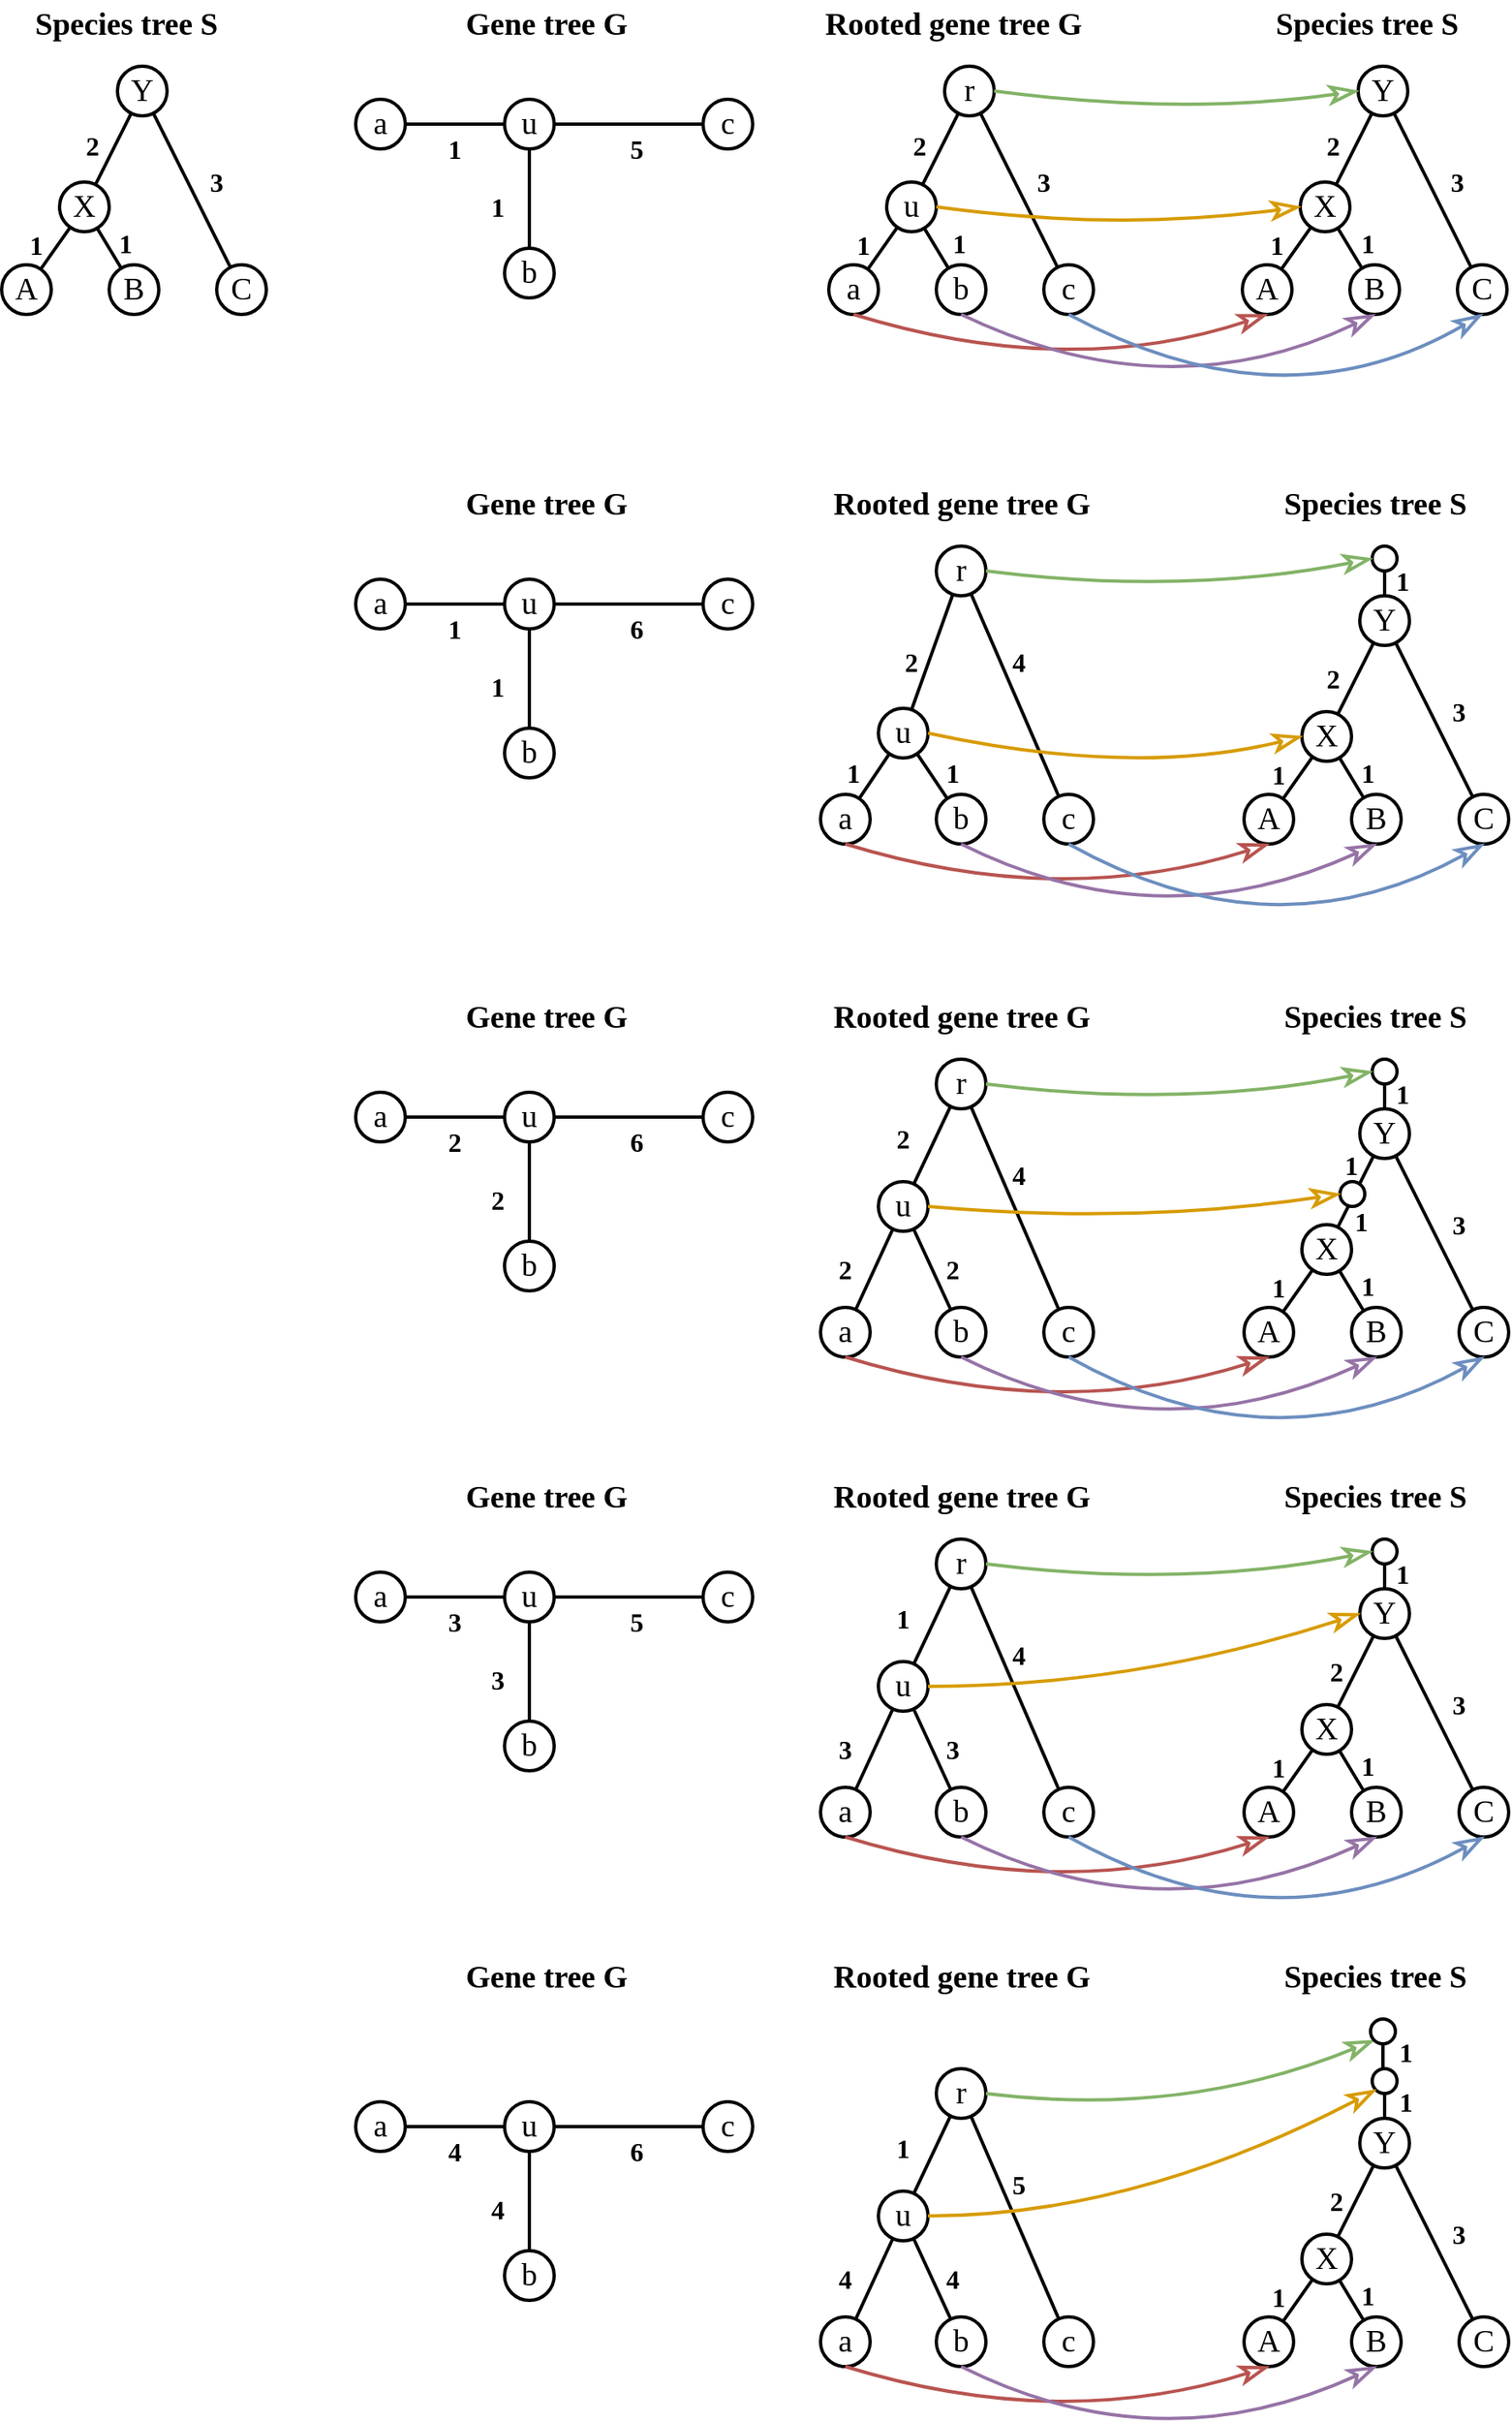 <mxfile version="14.4.6" type="device"><diagram id="uxs5uGKM2SwPQpyDR3mF" name="Page-1"><mxGraphModel dx="868" dy="450" grid="1" gridSize="10" guides="1" tooltips="1" connect="1" arrows="1" fold="1" page="1" pageScale="1" pageWidth="827" pageHeight="1169" math="0" shadow="0"><root><mxCell id="0"/><mxCell id="1" parent="0"/><mxCell id="LRIMlyZMbr6N9pQrg8V6-1" value="" style="endArrow=none;html=1;strokeWidth=2;fontSize=19;fontFamily=Times New Roman;" parent="1" source="LRIMlyZMbr6N9pQrg8V6-5" target="LRIMlyZMbr6N9pQrg8V6-7" edge="1"><mxGeometry width="50" height="50" relative="1" as="geometry"><mxPoint x="185" y="240" as="sourcePoint"/><mxPoint x="-128.292" y="256.584" as="targetPoint"/></mxGeometry></mxCell><mxCell id="LRIMlyZMbr6N9pQrg8V6-2" value="" style="endArrow=none;html=1;strokeWidth=2;fontSize=19;fontFamily=Times New Roman;" parent="1" source="LRIMlyZMbr6N9pQrg8V6-4" target="LRIMlyZMbr6N9pQrg8V6-6" edge="1"><mxGeometry width="50" height="50" relative="1" as="geometry"><mxPoint x="-111.708" y="193.416" as="sourcePoint"/><mxPoint x="65" y="160" as="targetPoint"/></mxGeometry></mxCell><mxCell id="LRIMlyZMbr6N9pQrg8V6-3" value="&lt;font style=&quot;font-size: 19px;&quot;&gt;A&lt;/font&gt;" style="ellipse;whiteSpace=wrap;html=1;aspect=fixed;strokeWidth=2;strokeColor=#000000;fontSize=19;fontFamily=Times New Roman;labelBackgroundColor=none;" parent="1" vertex="1"><mxGeometry x="30" y="160" width="30" height="30" as="geometry"/></mxCell><mxCell id="LRIMlyZMbr6N9pQrg8V6-4" value="&lt;font style=&quot;font-size: 19px;&quot;&gt;B&lt;/font&gt;" style="ellipse;whiteSpace=wrap;html=1;aspect=fixed;strokeWidth=2;fontSize=19;fontFamily=Times New Roman;" parent="1" vertex="1"><mxGeometry x="95" y="160" width="30" height="30" as="geometry"/></mxCell><mxCell id="LRIMlyZMbr6N9pQrg8V6-6" value="&lt;font style=&quot;font-size: 19px;&quot;&gt;X&lt;/font&gt;" style="ellipse;whiteSpace=wrap;html=1;aspect=fixed;strokeWidth=2;fontSize=19;fontFamily=Times New Roman;" parent="1" vertex="1"><mxGeometry x="65" y="110" width="30" height="30" as="geometry"/></mxCell><mxCell id="LRIMlyZMbr6N9pQrg8V6-7" value="&lt;font style=&quot;font-size: 19px;&quot;&gt;Y&lt;/font&gt;" style="ellipse;whiteSpace=wrap;html=1;aspect=fixed;strokeWidth=2;fontSize=19;fontFamily=Times New Roman;" parent="1" vertex="1"><mxGeometry x="100" y="40" width="30" height="30" as="geometry"/></mxCell><mxCell id="LRIMlyZMbr6N9pQrg8V6-8" value="" style="endArrow=none;html=1;strokeWidth=2;fontSize=19;fontFamily=Times New Roman;" parent="1" source="LRIMlyZMbr6N9pQrg8V6-6" target="LRIMlyZMbr6N9pQrg8V6-3" edge="1"><mxGeometry width="50" height="50" relative="1" as="geometry"><mxPoint x="-121.708" y="183.416" as="sourcePoint"/><mxPoint x="-148.292" y="236.584" as="targetPoint"/></mxGeometry></mxCell><mxCell id="LRIMlyZMbr6N9pQrg8V6-9" value="" style="endArrow=none;html=1;strokeWidth=2;fontSize=19;fontFamily=Times New Roman;" parent="1" source="LRIMlyZMbr6N9pQrg8V6-7" target="LRIMlyZMbr6N9pQrg8V6-6" edge="1"><mxGeometry width="50" height="50" relative="1" as="geometry"><mxPoint x="-91.708" y="213.416" as="sourcePoint"/><mxPoint x="-118.292" y="266.584" as="targetPoint"/></mxGeometry></mxCell><mxCell id="LRIMlyZMbr6N9pQrg8V6-10" value="&lt;b style=&quot;font-size: 19px;&quot;&gt;Species tree S&lt;/b&gt;" style="text;html=1;align=center;verticalAlign=middle;resizable=0;points=[];autosize=1;fontSize=19;fontFamily=Times New Roman;" parent="1" vertex="1"><mxGeometry x="40" width="130" height="30" as="geometry"/></mxCell><mxCell id="LRIMlyZMbr6N9pQrg8V6-17" value="&lt;font face=&quot;Times New Roman&quot; size=&quot;1&quot;&gt;&lt;b style=&quot;font-size: 16px&quot;&gt;1&lt;/b&gt;&lt;/font&gt;" style="text;html=1;strokeColor=none;fillColor=none;align=center;verticalAlign=middle;whiteSpace=wrap;rounded=0;fontSize=15;" parent="1" vertex="1"><mxGeometry x="31" y="138" width="40" height="20" as="geometry"/></mxCell><mxCell id="LRIMlyZMbr6N9pQrg8V6-18" value="&lt;font face=&quot;Times New Roman&quot; size=&quot;1&quot;&gt;&lt;b style=&quot;font-size: 16px&quot;&gt;1&lt;/b&gt;&lt;/font&gt;" style="text;html=1;strokeColor=none;fillColor=none;align=center;verticalAlign=middle;whiteSpace=wrap;rounded=0;fontSize=15;" parent="1" vertex="1"><mxGeometry x="85" y="137" width="40" height="20" as="geometry"/></mxCell><mxCell id="LRIMlyZMbr6N9pQrg8V6-19" value="&lt;font face=&quot;Times New Roman&quot; size=&quot;1&quot;&gt;&lt;b style=&quot;font-size: 16px&quot;&gt;2&lt;/b&gt;&lt;/font&gt;" style="text;html=1;strokeColor=none;fillColor=none;align=center;verticalAlign=middle;whiteSpace=wrap;rounded=0;fontSize=15;" parent="1" vertex="1"><mxGeometry x="65" y="78" width="40" height="20" as="geometry"/></mxCell><mxCell id="LRIMlyZMbr6N9pQrg8V6-20" value="&lt;font face=&quot;Times New Roman&quot; size=&quot;1&quot;&gt;&lt;b style=&quot;font-size: 16px&quot;&gt;3&lt;/b&gt;&lt;/font&gt;" style="text;html=1;strokeColor=none;fillColor=none;align=center;verticalAlign=middle;whiteSpace=wrap;rounded=0;fontSize=15;" parent="1" vertex="1"><mxGeometry x="140" y="100" width="40" height="20" as="geometry"/></mxCell><mxCell id="LRIMlyZMbr6N9pQrg8V6-21" value="&lt;b style=&quot;font-size: 19px&quot;&gt;Gene tree G&lt;/b&gt;" style="text;html=1;align=center;verticalAlign=middle;resizable=0;points=[];autosize=1;fontSize=19;fontFamily=Times New Roman;" parent="1" vertex="1"><mxGeometry x="304" width="110" height="30" as="geometry"/></mxCell><mxCell id="LRIMlyZMbr6N9pQrg8V6-24" value="" style="endArrow=none;html=1;strokeWidth=2;fontSize=19;fontFamily=Times New Roman;" parent="1" source="LRIMlyZMbr6N9pQrg8V6-26" target="LRIMlyZMbr6N9pQrg8V6-27" edge="1"><mxGeometry width="50" height="50" relative="1" as="geometry"><mxPoint x="132.292" y="148.416" as="sourcePoint"/><mxPoint x="314" y="115" as="targetPoint"/></mxGeometry></mxCell><mxCell id="LRIMlyZMbr6N9pQrg8V6-25" value="&lt;font style=&quot;font-size: 19px&quot;&gt;a&lt;/font&gt;" style="ellipse;whiteSpace=wrap;html=1;aspect=fixed;strokeWidth=2;strokeColor=#000000;fontSize=19;fontFamily=Times New Roman;labelBackgroundColor=none;" parent="1" vertex="1"><mxGeometry x="244" y="60" width="30" height="30" as="geometry"/></mxCell><mxCell id="LRIMlyZMbr6N9pQrg8V6-26" value="&lt;font style=&quot;font-size: 19px&quot;&gt;b&lt;/font&gt;" style="ellipse;whiteSpace=wrap;html=1;aspect=fixed;strokeWidth=2;fontSize=19;fontFamily=Times New Roman;" parent="1" vertex="1"><mxGeometry x="334" y="150" width="30" height="30" as="geometry"/></mxCell><mxCell id="LRIMlyZMbr6N9pQrg8V6-27" value="&lt;font style=&quot;font-size: 19px&quot;&gt;u&lt;/font&gt;" style="ellipse;whiteSpace=wrap;html=1;aspect=fixed;strokeWidth=2;fontSize=19;fontFamily=Times New Roman;" parent="1" vertex="1"><mxGeometry x="334" y="60" width="30" height="30" as="geometry"/></mxCell><mxCell id="LRIMlyZMbr6N9pQrg8V6-28" value="&lt;font style=&quot;font-size: 19px&quot;&gt;c&lt;/font&gt;" style="ellipse;whiteSpace=wrap;html=1;aspect=fixed;strokeWidth=2;fontSize=19;fontFamily=Times New Roman;" parent="1" vertex="1"><mxGeometry x="454" y="60" width="30" height="30" as="geometry"/></mxCell><mxCell id="LRIMlyZMbr6N9pQrg8V6-29" value="" style="endArrow=none;html=1;strokeWidth=2;fontSize=19;fontFamily=Times New Roman;" parent="1" source="LRIMlyZMbr6N9pQrg8V6-27" target="LRIMlyZMbr6N9pQrg8V6-25" edge="1"><mxGeometry width="50" height="50" relative="1" as="geometry"><mxPoint x="122.292" y="138.416" as="sourcePoint"/><mxPoint x="95.708" y="191.584" as="targetPoint"/></mxGeometry></mxCell><mxCell id="LRIMlyZMbr6N9pQrg8V6-30" value="" style="endArrow=none;html=1;strokeWidth=2;fontSize=19;fontFamily=Times New Roman;" parent="1" source="LRIMlyZMbr6N9pQrg8V6-28" target="LRIMlyZMbr6N9pQrg8V6-27" edge="1"><mxGeometry width="50" height="50" relative="1" as="geometry"><mxPoint x="152.292" y="168.416" as="sourcePoint"/><mxPoint x="125.708" y="221.584" as="targetPoint"/></mxGeometry></mxCell><mxCell id="LRIMlyZMbr6N9pQrg8V6-31" value="&lt;font face=&quot;Times New Roman&quot; size=&quot;1&quot;&gt;&lt;b style=&quot;font-size: 16px&quot;&gt;1&lt;/b&gt;&lt;/font&gt;" style="text;html=1;strokeColor=none;fillColor=none;align=center;verticalAlign=middle;whiteSpace=wrap;rounded=0;fontSize=15;" parent="1" vertex="1"><mxGeometry x="310" y="115" width="40" height="20" as="geometry"/></mxCell><mxCell id="LRIMlyZMbr6N9pQrg8V6-32" value="&lt;font face=&quot;Times New Roman&quot;&gt;&lt;span style=&quot;font-size: 16px&quot;&gt;&lt;b&gt;5&lt;/b&gt;&lt;/span&gt;&lt;/font&gt;" style="text;html=1;strokeColor=none;fillColor=none;align=center;verticalAlign=middle;whiteSpace=wrap;rounded=0;fontSize=15;" parent="1" vertex="1"><mxGeometry x="394" y="80" width="40" height="20" as="geometry"/></mxCell><mxCell id="LRIMlyZMbr6N9pQrg8V6-33" value="&lt;font face=&quot;Times New Roman&quot;&gt;&lt;span style=&quot;font-size: 16px&quot;&gt;&lt;b&gt;1&lt;/b&gt;&lt;/span&gt;&lt;/font&gt;" style="text;html=1;strokeColor=none;fillColor=none;align=center;verticalAlign=middle;whiteSpace=wrap;rounded=0;fontSize=15;" parent="1" vertex="1"><mxGeometry x="284" y="80" width="40" height="20" as="geometry"/></mxCell><mxCell id="LRIMlyZMbr6N9pQrg8V6-5" value="&lt;font style=&quot;font-size: 19px;&quot;&gt;C&lt;/font&gt;" style="ellipse;whiteSpace=wrap;html=1;aspect=fixed;strokeWidth=2;fontSize=19;fontFamily=Times New Roman;" parent="1" vertex="1"><mxGeometry x="160" y="160" width="30" height="30" as="geometry"/></mxCell><mxCell id="LRIMlyZMbr6N9pQrg8V6-43" value="" style="endArrow=none;html=1;strokeWidth=2;fontSize=19;fontFamily=Times New Roman;" parent="1" source="LRIMlyZMbr6N9pQrg8V6-56" target="LRIMlyZMbr6N9pQrg8V6-48" edge="1"><mxGeometry width="50" height="50" relative="1" as="geometry"><mxPoint x="935" y="240" as="sourcePoint"/><mxPoint x="621.708" y="256.584" as="targetPoint"/></mxGeometry></mxCell><mxCell id="LRIMlyZMbr6N9pQrg8V6-44" value="" style="endArrow=none;html=1;strokeWidth=2;fontSize=19;fontFamily=Times New Roman;" parent="1" source="LRIMlyZMbr6N9pQrg8V6-46" target="LRIMlyZMbr6N9pQrg8V6-47" edge="1"><mxGeometry width="50" height="50" relative="1" as="geometry"><mxPoint x="638.292" y="193.416" as="sourcePoint"/><mxPoint x="815" y="160" as="targetPoint"/></mxGeometry></mxCell><mxCell id="LRIMlyZMbr6N9pQrg8V6-45" value="&lt;font style=&quot;font-size: 19px;&quot;&gt;A&lt;/font&gt;" style="ellipse;whiteSpace=wrap;html=1;aspect=fixed;strokeWidth=2;strokeColor=#000000;fontSize=19;fontFamily=Times New Roman;labelBackgroundColor=none;" parent="1" vertex="1"><mxGeometry x="780" y="160" width="30" height="30" as="geometry"/></mxCell><mxCell id="LRIMlyZMbr6N9pQrg8V6-46" value="&lt;font style=&quot;font-size: 19px;&quot;&gt;B&lt;/font&gt;" style="ellipse;whiteSpace=wrap;html=1;aspect=fixed;strokeWidth=2;fontSize=19;fontFamily=Times New Roman;" parent="1" vertex="1"><mxGeometry x="845" y="160" width="30" height="30" as="geometry"/></mxCell><mxCell id="LRIMlyZMbr6N9pQrg8V6-47" value="&lt;font style=&quot;font-size: 19px;&quot;&gt;X&lt;/font&gt;" style="ellipse;whiteSpace=wrap;html=1;aspect=fixed;strokeWidth=2;fontSize=19;fontFamily=Times New Roman;" parent="1" vertex="1"><mxGeometry x="815" y="110" width="30" height="30" as="geometry"/></mxCell><mxCell id="LRIMlyZMbr6N9pQrg8V6-48" value="&lt;font style=&quot;font-size: 19px;&quot;&gt;Y&lt;/font&gt;" style="ellipse;whiteSpace=wrap;html=1;aspect=fixed;strokeWidth=2;fontSize=19;fontFamily=Times New Roman;" parent="1" vertex="1"><mxGeometry x="850" y="40" width="30" height="30" as="geometry"/></mxCell><mxCell id="LRIMlyZMbr6N9pQrg8V6-49" value="" style="endArrow=none;html=1;strokeWidth=2;fontSize=19;fontFamily=Times New Roman;" parent="1" source="LRIMlyZMbr6N9pQrg8V6-47" target="LRIMlyZMbr6N9pQrg8V6-45" edge="1"><mxGeometry width="50" height="50" relative="1" as="geometry"><mxPoint x="628.292" y="183.416" as="sourcePoint"/><mxPoint x="601.708" y="236.584" as="targetPoint"/></mxGeometry></mxCell><mxCell id="LRIMlyZMbr6N9pQrg8V6-50" value="" style="endArrow=none;html=1;strokeWidth=2;fontSize=19;fontFamily=Times New Roman;" parent="1" source="LRIMlyZMbr6N9pQrg8V6-48" target="LRIMlyZMbr6N9pQrg8V6-47" edge="1"><mxGeometry width="50" height="50" relative="1" as="geometry"><mxPoint x="658.292" y="213.416" as="sourcePoint"/><mxPoint x="631.708" y="266.584" as="targetPoint"/></mxGeometry></mxCell><mxCell id="LRIMlyZMbr6N9pQrg8V6-51" value="&lt;b style=&quot;font-size: 19px;&quot;&gt;Species tree S&lt;/b&gt;" style="text;html=1;align=center;verticalAlign=middle;resizable=0;points=[];autosize=1;fontSize=19;fontFamily=Times New Roman;" parent="1" vertex="1"><mxGeometry x="790" width="130" height="30" as="geometry"/></mxCell><mxCell id="LRIMlyZMbr6N9pQrg8V6-52" value="&lt;font face=&quot;Times New Roman&quot; size=&quot;1&quot;&gt;&lt;b style=&quot;font-size: 16px&quot;&gt;1&lt;/b&gt;&lt;/font&gt;" style="text;html=1;strokeColor=none;fillColor=none;align=center;verticalAlign=middle;whiteSpace=wrap;rounded=0;fontSize=15;" parent="1" vertex="1"><mxGeometry x="781" y="138" width="40" height="20" as="geometry"/></mxCell><mxCell id="LRIMlyZMbr6N9pQrg8V6-53" value="&lt;font face=&quot;Times New Roman&quot; size=&quot;1&quot;&gt;&lt;b style=&quot;font-size: 16px&quot;&gt;1&lt;/b&gt;&lt;/font&gt;" style="text;html=1;strokeColor=none;fillColor=none;align=center;verticalAlign=middle;whiteSpace=wrap;rounded=0;fontSize=15;" parent="1" vertex="1"><mxGeometry x="836" y="137" width="40" height="20" as="geometry"/></mxCell><mxCell id="LRIMlyZMbr6N9pQrg8V6-54" value="&lt;font face=&quot;Times New Roman&quot; size=&quot;1&quot;&gt;&lt;b style=&quot;font-size: 16px&quot;&gt;2&lt;/b&gt;&lt;/font&gt;" style="text;html=1;strokeColor=none;fillColor=none;align=center;verticalAlign=middle;whiteSpace=wrap;rounded=0;fontSize=15;" parent="1" vertex="1"><mxGeometry x="815" y="78" width="40" height="20" as="geometry"/></mxCell><mxCell id="LRIMlyZMbr6N9pQrg8V6-55" value="&lt;font face=&quot;Times New Roman&quot; size=&quot;1&quot;&gt;&lt;b style=&quot;font-size: 16px&quot;&gt;3&lt;/b&gt;&lt;/font&gt;" style="text;html=1;strokeColor=none;fillColor=none;align=center;verticalAlign=middle;whiteSpace=wrap;rounded=0;fontSize=15;" parent="1" vertex="1"><mxGeometry x="890" y="100" width="40" height="20" as="geometry"/></mxCell><mxCell id="LRIMlyZMbr6N9pQrg8V6-56" value="&lt;font style=&quot;font-size: 19px;&quot;&gt;C&lt;/font&gt;" style="ellipse;whiteSpace=wrap;html=1;aspect=fixed;strokeWidth=2;fontSize=19;fontFamily=Times New Roman;" parent="1" vertex="1"><mxGeometry x="910" y="160" width="30" height="30" as="geometry"/></mxCell><mxCell id="LRIMlyZMbr6N9pQrg8V6-57" value="" style="endArrow=none;html=1;strokeWidth=2;fontSize=19;fontFamily=Times New Roman;" parent="1" source="LRIMlyZMbr6N9pQrg8V6-70" target="LRIMlyZMbr6N9pQrg8V6-62" edge="1"><mxGeometry width="50" height="50" relative="1" as="geometry"><mxPoint x="685" y="240" as="sourcePoint"/><mxPoint x="371.708" y="256.584" as="targetPoint"/></mxGeometry></mxCell><mxCell id="LRIMlyZMbr6N9pQrg8V6-58" value="" style="endArrow=none;html=1;strokeWidth=2;fontSize=19;fontFamily=Times New Roman;" parent="1" source="LRIMlyZMbr6N9pQrg8V6-60" target="LRIMlyZMbr6N9pQrg8V6-61" edge="1"><mxGeometry width="50" height="50" relative="1" as="geometry"><mxPoint x="388.292" y="193.416" as="sourcePoint"/><mxPoint x="565" y="160" as="targetPoint"/></mxGeometry></mxCell><mxCell id="LRIMlyZMbr6N9pQrg8V6-59" value="&lt;font style=&quot;font-size: 19px&quot;&gt;a&lt;/font&gt;" style="ellipse;whiteSpace=wrap;html=1;aspect=fixed;strokeWidth=2;strokeColor=#000000;fontSize=19;fontFamily=Times New Roman;labelBackgroundColor=none;" parent="1" vertex="1"><mxGeometry x="530" y="160" width="30" height="30" as="geometry"/></mxCell><mxCell id="LRIMlyZMbr6N9pQrg8V6-60" value="&lt;font style=&quot;font-size: 19px&quot;&gt;b&lt;/font&gt;" style="ellipse;whiteSpace=wrap;html=1;aspect=fixed;strokeWidth=2;fontSize=19;fontFamily=Times New Roman;" parent="1" vertex="1"><mxGeometry x="595" y="160" width="30" height="30" as="geometry"/></mxCell><mxCell id="LRIMlyZMbr6N9pQrg8V6-61" value="&lt;font style=&quot;font-size: 19px&quot;&gt;u&lt;/font&gt;" style="ellipse;whiteSpace=wrap;html=1;aspect=fixed;strokeWidth=2;fontSize=19;fontFamily=Times New Roman;" parent="1" vertex="1"><mxGeometry x="565" y="110" width="30" height="30" as="geometry"/></mxCell><mxCell id="LRIMlyZMbr6N9pQrg8V6-62" value="&lt;font style=&quot;font-size: 19px&quot;&gt;r&lt;/font&gt;" style="ellipse;whiteSpace=wrap;html=1;aspect=fixed;strokeWidth=2;fontSize=19;fontFamily=Times New Roman;" parent="1" vertex="1"><mxGeometry x="600" y="40" width="30" height="30" as="geometry"/></mxCell><mxCell id="LRIMlyZMbr6N9pQrg8V6-63" value="" style="endArrow=none;html=1;strokeWidth=2;fontSize=19;fontFamily=Times New Roman;" parent="1" source="LRIMlyZMbr6N9pQrg8V6-61" target="LRIMlyZMbr6N9pQrg8V6-59" edge="1"><mxGeometry width="50" height="50" relative="1" as="geometry"><mxPoint x="378.292" y="183.416" as="sourcePoint"/><mxPoint x="351.708" y="236.584" as="targetPoint"/></mxGeometry></mxCell><mxCell id="LRIMlyZMbr6N9pQrg8V6-64" value="" style="endArrow=none;html=1;strokeWidth=2;fontSize=19;fontFamily=Times New Roman;" parent="1" source="LRIMlyZMbr6N9pQrg8V6-62" target="LRIMlyZMbr6N9pQrg8V6-61" edge="1"><mxGeometry width="50" height="50" relative="1" as="geometry"><mxPoint x="408.292" y="213.416" as="sourcePoint"/><mxPoint x="381.708" y="266.584" as="targetPoint"/></mxGeometry></mxCell><mxCell id="LRIMlyZMbr6N9pQrg8V6-65" value="&lt;b style=&quot;font-size: 19px&quot;&gt;Rooted gene tree G&lt;/b&gt;" style="text;html=1;align=center;verticalAlign=middle;resizable=0;points=[];autosize=1;fontSize=19;fontFamily=Times New Roman;" parent="1" vertex="1"><mxGeometry x="520" width="170" height="30" as="geometry"/></mxCell><mxCell id="LRIMlyZMbr6N9pQrg8V6-66" value="&lt;font face=&quot;Times New Roman&quot; size=&quot;1&quot;&gt;&lt;b style=&quot;font-size: 16px&quot;&gt;1&lt;/b&gt;&lt;/font&gt;" style="text;html=1;strokeColor=none;fillColor=none;align=center;verticalAlign=middle;whiteSpace=wrap;rounded=0;fontSize=15;" parent="1" vertex="1"><mxGeometry x="531" y="138" width="40" height="20" as="geometry"/></mxCell><mxCell id="LRIMlyZMbr6N9pQrg8V6-67" value="&lt;font face=&quot;Times New Roman&quot; size=&quot;1&quot;&gt;&lt;b style=&quot;font-size: 16px&quot;&gt;1&lt;/b&gt;&lt;/font&gt;" style="text;html=1;strokeColor=none;fillColor=none;align=center;verticalAlign=middle;whiteSpace=wrap;rounded=0;fontSize=15;" parent="1" vertex="1"><mxGeometry x="589" y="137" width="40" height="20" as="geometry"/></mxCell><mxCell id="LRIMlyZMbr6N9pQrg8V6-68" value="&lt;font face=&quot;Times New Roman&quot; size=&quot;1&quot;&gt;&lt;b style=&quot;font-size: 16px&quot;&gt;2&lt;/b&gt;&lt;/font&gt;" style="text;html=1;strokeColor=none;fillColor=none;align=center;verticalAlign=middle;whiteSpace=wrap;rounded=0;fontSize=15;" parent="1" vertex="1"><mxGeometry x="565" y="78" width="40" height="20" as="geometry"/></mxCell><mxCell id="LRIMlyZMbr6N9pQrg8V6-69" value="&lt;font face=&quot;Times New Roman&quot; size=&quot;1&quot;&gt;&lt;b style=&quot;font-size: 16px&quot;&gt;3&lt;/b&gt;&lt;/font&gt;" style="text;html=1;strokeColor=none;fillColor=none;align=center;verticalAlign=middle;whiteSpace=wrap;rounded=0;fontSize=15;" parent="1" vertex="1"><mxGeometry x="640" y="100" width="40" height="20" as="geometry"/></mxCell><mxCell id="LRIMlyZMbr6N9pQrg8V6-70" value="&lt;font style=&quot;font-size: 19px&quot;&gt;c&lt;/font&gt;" style="ellipse;whiteSpace=wrap;html=1;aspect=fixed;strokeWidth=2;fontSize=19;fontFamily=Times New Roman;" parent="1" vertex="1"><mxGeometry x="660" y="160" width="30" height="30" as="geometry"/></mxCell><mxCell id="LRIMlyZMbr6N9pQrg8V6-73" value="" style="endArrow=classicThin;html=1;fontSize=15;fontColor=#000000;endFill=0;exitX=1;exitY=0.5;exitDx=0;exitDy=0;entryX=0;entryY=0.5;entryDx=0;entryDy=0;endSize=12;fillColor=#d5e8d4;strokeColor=#82b366;strokeWidth=2;curved=1;" parent="1" source="LRIMlyZMbr6N9pQrg8V6-62" target="LRIMlyZMbr6N9pQrg8V6-48" edge="1"><mxGeometry width="50" height="50" relative="1" as="geometry"><mxPoint x="765" y="120" as="sourcePoint"/><mxPoint x="815" y="70" as="targetPoint"/><Array as="points"><mxPoint x="745" y="70"/></Array></mxGeometry></mxCell><mxCell id="LRIMlyZMbr6N9pQrg8V6-75" value="" style="endArrow=classicThin;html=1;fontSize=15;fontColor=#000000;endFill=0;exitX=1;exitY=0.5;exitDx=0;exitDy=0;entryX=0;entryY=0.5;entryDx=0;entryDy=0;endSize=12;strokeWidth=2;fillColor=#ffe6cc;strokeColor=#d79b00;curved=1;" parent="1" source="LRIMlyZMbr6N9pQrg8V6-61" target="LRIMlyZMbr6N9pQrg8V6-47" edge="1"><mxGeometry width="50" height="50" relative="1" as="geometry"><mxPoint x="640" y="65" as="sourcePoint"/><mxPoint x="860" y="65" as="targetPoint"/><Array as="points"><mxPoint x="705" y="140"/></Array></mxGeometry></mxCell><mxCell id="LRIMlyZMbr6N9pQrg8V6-189" value="" style="endArrow=classicThin;endFill=0;endSize=12;html=1;strokeWidth=2;sourcePerimeterSpacing=0;fontSize=19;fontFamily=Times New Roman;entryX=0.5;entryY=1;entryDx=0;entryDy=0;fillColor=#f8cecc;strokeColor=#b85450;curved=1;" parent="1" edge="1"><mxGeometry width="160" relative="1" as="geometry"><mxPoint x="545" y="190" as="sourcePoint"/><mxPoint x="795" y="190" as="targetPoint"/><Array as="points"><mxPoint x="675" y="230"/></Array></mxGeometry></mxCell><mxCell id="LRIMlyZMbr6N9pQrg8V6-190" value="" style="endArrow=classicThin;endFill=0;endSize=12;html=1;strokeWidth=2;sourcePerimeterSpacing=0;fontSize=19;fontFamily=Times New Roman;entryX=0.5;entryY=1;entryDx=0;entryDy=0;fillColor=#e1d5e7;strokeColor=#9673a6;exitX=0.5;exitY=1;exitDx=0;exitDy=0;curved=1;" parent="1" edge="1"><mxGeometry width="160" relative="1" as="geometry"><mxPoint x="610" y="190" as="sourcePoint"/><mxPoint x="860" y="190" as="targetPoint"/><Array as="points"><mxPoint x="735" y="250"/></Array></mxGeometry></mxCell><mxCell id="LRIMlyZMbr6N9pQrg8V6-191" value="" style="endArrow=classicThin;endFill=0;endSize=12;html=1;strokeWidth=2;sourcePerimeterSpacing=0;entryX=0.5;entryY=1;entryDx=0;entryDy=0;fontSize=19;fontFamily=Times New Roman;exitX=0.5;exitY=1;exitDx=0;exitDy=0;fillColor=#dae8fc;strokeColor=#6c8ebf;curved=1;" parent="1" edge="1"><mxGeometry width="160" relative="1" as="geometry"><mxPoint x="675" y="190" as="sourcePoint"/><mxPoint x="925" y="190" as="targetPoint"/><Array as="points"><mxPoint x="805" y="260"/></Array></mxGeometry></mxCell><mxCell id="d6PNgKddKsxP3rEDYiec-1" value="" style="endArrow=none;html=1;strokeWidth=2;fontSize=19;fontFamily=Times New Roman;" edge="1" parent="1" source="d6PNgKddKsxP3rEDYiec-15" target="d6PNgKddKsxP3rEDYiec-6"><mxGeometry width="50" height="50" relative="1" as="geometry"><mxPoint x="936" y="560" as="sourcePoint"/><mxPoint x="622.708" y="576.584" as="targetPoint"/></mxGeometry></mxCell><mxCell id="d6PNgKddKsxP3rEDYiec-2" value="" style="endArrow=none;html=1;strokeWidth=2;fontSize=19;fontFamily=Times New Roman;" edge="1" parent="1" source="d6PNgKddKsxP3rEDYiec-4" target="d6PNgKddKsxP3rEDYiec-5"><mxGeometry width="50" height="50" relative="1" as="geometry"><mxPoint x="639.292" y="513.416" as="sourcePoint"/><mxPoint x="816" y="480" as="targetPoint"/></mxGeometry></mxCell><mxCell id="d6PNgKddKsxP3rEDYiec-3" value="&lt;font style=&quot;font-size: 19px;&quot;&gt;A&lt;/font&gt;" style="ellipse;whiteSpace=wrap;html=1;aspect=fixed;strokeWidth=2;strokeColor=#000000;fontSize=19;fontFamily=Times New Roman;labelBackgroundColor=none;" vertex="1" parent="1"><mxGeometry x="781" y="480" width="30" height="30" as="geometry"/></mxCell><mxCell id="d6PNgKddKsxP3rEDYiec-4" value="&lt;font style=&quot;font-size: 19px;&quot;&gt;B&lt;/font&gt;" style="ellipse;whiteSpace=wrap;html=1;aspect=fixed;strokeWidth=2;fontSize=19;fontFamily=Times New Roman;" vertex="1" parent="1"><mxGeometry x="846" y="480" width="30" height="30" as="geometry"/></mxCell><mxCell id="d6PNgKddKsxP3rEDYiec-5" value="&lt;font style=&quot;font-size: 19px;&quot;&gt;X&lt;/font&gt;" style="ellipse;whiteSpace=wrap;html=1;aspect=fixed;strokeWidth=2;fontSize=19;fontFamily=Times New Roman;" vertex="1" parent="1"><mxGeometry x="816" y="430" width="30" height="30" as="geometry"/></mxCell><mxCell id="d6PNgKddKsxP3rEDYiec-6" value="&lt;font style=&quot;font-size: 19px;&quot;&gt;Y&lt;/font&gt;" style="ellipse;whiteSpace=wrap;html=1;aspect=fixed;strokeWidth=2;fontSize=19;fontFamily=Times New Roman;" vertex="1" parent="1"><mxGeometry x="851" y="360" width="30" height="30" as="geometry"/></mxCell><mxCell id="d6PNgKddKsxP3rEDYiec-7" value="" style="endArrow=none;html=1;strokeWidth=2;fontSize=19;fontFamily=Times New Roman;" edge="1" parent="1" source="d6PNgKddKsxP3rEDYiec-5" target="d6PNgKddKsxP3rEDYiec-3"><mxGeometry width="50" height="50" relative="1" as="geometry"><mxPoint x="629.292" y="503.416" as="sourcePoint"/><mxPoint x="602.708" y="556.584" as="targetPoint"/></mxGeometry></mxCell><mxCell id="d6PNgKddKsxP3rEDYiec-8" value="" style="endArrow=none;html=1;strokeWidth=2;fontSize=19;fontFamily=Times New Roman;" edge="1" parent="1" source="d6PNgKddKsxP3rEDYiec-6" target="d6PNgKddKsxP3rEDYiec-5"><mxGeometry width="50" height="50" relative="1" as="geometry"><mxPoint x="659.292" y="533.416" as="sourcePoint"/><mxPoint x="632.708" y="586.584" as="targetPoint"/></mxGeometry></mxCell><mxCell id="d6PNgKddKsxP3rEDYiec-9" value="&lt;b style=&quot;font-size: 19px;&quot;&gt;Species tree S&lt;/b&gt;" style="text;html=1;align=center;verticalAlign=middle;resizable=0;points=[];autosize=1;fontSize=19;fontFamily=Times New Roman;" vertex="1" parent="1"><mxGeometry x="795" y="290" width="130" height="30" as="geometry"/></mxCell><mxCell id="d6PNgKddKsxP3rEDYiec-10" value="&lt;font face=&quot;Times New Roman&quot; size=&quot;1&quot;&gt;&lt;b style=&quot;font-size: 16px&quot;&gt;1&lt;/b&gt;&lt;/font&gt;" style="text;html=1;strokeColor=none;fillColor=none;align=center;verticalAlign=middle;whiteSpace=wrap;rounded=0;fontSize=15;" vertex="1" parent="1"><mxGeometry x="782" y="458" width="40" height="20" as="geometry"/></mxCell><mxCell id="d6PNgKddKsxP3rEDYiec-11" value="&lt;font face=&quot;Times New Roman&quot; size=&quot;1&quot;&gt;&lt;b style=&quot;font-size: 16px&quot;&gt;1&lt;/b&gt;&lt;/font&gt;" style="text;html=1;strokeColor=none;fillColor=none;align=center;verticalAlign=middle;whiteSpace=wrap;rounded=0;fontSize=15;" vertex="1" parent="1"><mxGeometry x="836" y="457" width="40" height="20" as="geometry"/></mxCell><mxCell id="d6PNgKddKsxP3rEDYiec-12" value="&lt;font face=&quot;Times New Roman&quot; size=&quot;1&quot;&gt;&lt;b style=&quot;font-size: 16px&quot;&gt;2&lt;/b&gt;&lt;/font&gt;" style="text;html=1;strokeColor=none;fillColor=none;align=center;verticalAlign=middle;whiteSpace=wrap;rounded=0;fontSize=15;" vertex="1" parent="1"><mxGeometry x="815" y="400" width="40" height="20" as="geometry"/></mxCell><mxCell id="d6PNgKddKsxP3rEDYiec-13" value="&lt;font face=&quot;Times New Roman&quot; size=&quot;1&quot;&gt;&lt;b style=&quot;font-size: 16px&quot;&gt;3&lt;/b&gt;&lt;/font&gt;" style="text;html=1;strokeColor=none;fillColor=none;align=center;verticalAlign=middle;whiteSpace=wrap;rounded=0;fontSize=15;" vertex="1" parent="1"><mxGeometry x="891" y="420" width="40" height="20" as="geometry"/></mxCell><mxCell id="d6PNgKddKsxP3rEDYiec-14" value="&lt;b style=&quot;font-size: 19px&quot;&gt;Rooted gene tree G&lt;/b&gt;" style="text;html=1;align=center;verticalAlign=middle;resizable=0;points=[];autosize=1;fontSize=19;fontFamily=Times New Roman;" vertex="1" parent="1"><mxGeometry x="525" y="290" width="170" height="30" as="geometry"/></mxCell><mxCell id="d6PNgKddKsxP3rEDYiec-15" value="&lt;font style=&quot;font-size: 19px;&quot;&gt;C&lt;/font&gt;" style="ellipse;whiteSpace=wrap;html=1;aspect=fixed;strokeWidth=2;fontSize=19;fontFamily=Times New Roman;" vertex="1" parent="1"><mxGeometry x="911" y="480" width="30" height="30" as="geometry"/></mxCell><mxCell id="d6PNgKddKsxP3rEDYiec-16" value="" style="endArrow=none;html=1;strokeWidth=2;fontSize=19;fontFamily=Times New Roman;" edge="1" parent="1" source="d6PNgKddKsxP3rEDYiec-28" target="d6PNgKddKsxP3rEDYiec-21"><mxGeometry width="50" height="50" relative="1" as="geometry"><mxPoint x="675" y="530" as="sourcePoint"/><mxPoint x="361.708" y="546.584" as="targetPoint"/></mxGeometry></mxCell><mxCell id="d6PNgKddKsxP3rEDYiec-17" value="" style="endArrow=none;html=1;strokeWidth=2;fontSize=19;fontFamily=Times New Roman;" edge="1" parent="1" source="d6PNgKddKsxP3rEDYiec-19" target="d6PNgKddKsxP3rEDYiec-20"><mxGeometry width="50" height="50" relative="1" as="geometry"><mxPoint x="378.292" y="483.416" as="sourcePoint"/><mxPoint x="555" y="450" as="targetPoint"/></mxGeometry></mxCell><mxCell id="d6PNgKddKsxP3rEDYiec-18" value="&lt;font style=&quot;font-size: 19px&quot;&gt;a&lt;/font&gt;" style="ellipse;whiteSpace=wrap;html=1;aspect=fixed;strokeWidth=2;strokeColor=#000000;fontSize=19;fontFamily=Times New Roman;labelBackgroundColor=none;" vertex="1" parent="1"><mxGeometry x="525" y="480" width="30" height="30" as="geometry"/></mxCell><mxCell id="d6PNgKddKsxP3rEDYiec-19" value="&lt;font style=&quot;font-size: 19px&quot;&gt;b&lt;/font&gt;" style="ellipse;whiteSpace=wrap;html=1;aspect=fixed;strokeWidth=2;fontSize=19;fontFamily=Times New Roman;" vertex="1" parent="1"><mxGeometry x="595" y="480" width="30" height="30" as="geometry"/></mxCell><mxCell id="d6PNgKddKsxP3rEDYiec-20" value="&lt;font style=&quot;font-size: 19px&quot;&gt;u&lt;/font&gt;" style="ellipse;whiteSpace=wrap;html=1;aspect=fixed;strokeWidth=2;fontSize=19;fontFamily=Times New Roman;" vertex="1" parent="1"><mxGeometry x="560" y="428" width="30" height="30" as="geometry"/></mxCell><mxCell id="d6PNgKddKsxP3rEDYiec-21" value="&lt;font style=&quot;font-size: 19px&quot;&gt;r&lt;/font&gt;" style="ellipse;whiteSpace=wrap;html=1;aspect=fixed;strokeWidth=2;fontSize=19;fontFamily=Times New Roman;" vertex="1" parent="1"><mxGeometry x="595" y="330" width="30" height="30" as="geometry"/></mxCell><mxCell id="d6PNgKddKsxP3rEDYiec-22" value="" style="endArrow=none;html=1;strokeWidth=2;fontSize=19;fontFamily=Times New Roman;" edge="1" parent="1" source="d6PNgKddKsxP3rEDYiec-20" target="d6PNgKddKsxP3rEDYiec-18"><mxGeometry width="50" height="50" relative="1" as="geometry"><mxPoint x="368.292" y="473.416" as="sourcePoint"/><mxPoint x="341.708" y="526.584" as="targetPoint"/></mxGeometry></mxCell><mxCell id="d6PNgKddKsxP3rEDYiec-23" value="" style="endArrow=none;html=1;strokeWidth=2;fontSize=19;fontFamily=Times New Roman;" edge="1" parent="1" source="d6PNgKddKsxP3rEDYiec-21" target="d6PNgKddKsxP3rEDYiec-20"><mxGeometry width="50" height="50" relative="1" as="geometry"><mxPoint x="398.292" y="503.416" as="sourcePoint"/><mxPoint x="371.708" y="556.584" as="targetPoint"/></mxGeometry></mxCell><mxCell id="d6PNgKddKsxP3rEDYiec-24" value="&lt;font face=&quot;Times New Roman&quot; size=&quot;1&quot;&gt;&lt;b style=&quot;font-size: 16px&quot;&gt;1&lt;/b&gt;&lt;/font&gt;" style="text;html=1;strokeColor=none;fillColor=none;align=center;verticalAlign=middle;whiteSpace=wrap;rounded=0;fontSize=15;" vertex="1" parent="1"><mxGeometry x="525" y="457" width="40" height="20" as="geometry"/></mxCell><mxCell id="d6PNgKddKsxP3rEDYiec-25" value="&lt;font face=&quot;Times New Roman&quot; size=&quot;1&quot;&gt;&lt;b style=&quot;font-size: 16px&quot;&gt;1&lt;/b&gt;&lt;/font&gt;" style="text;html=1;strokeColor=none;fillColor=none;align=center;verticalAlign=middle;whiteSpace=wrap;rounded=0;fontSize=15;" vertex="1" parent="1"><mxGeometry x="585" y="457" width="40" height="20" as="geometry"/></mxCell><mxCell id="d6PNgKddKsxP3rEDYiec-26" value="&lt;font face=&quot;Times New Roman&quot; size=&quot;1&quot;&gt;&lt;b style=&quot;font-size: 16px&quot;&gt;2&lt;/b&gt;&lt;/font&gt;" style="text;html=1;strokeColor=none;fillColor=none;align=center;verticalAlign=middle;whiteSpace=wrap;rounded=0;fontSize=15;" vertex="1" parent="1"><mxGeometry x="560" y="390" width="40" height="20" as="geometry"/></mxCell><mxCell id="d6PNgKddKsxP3rEDYiec-27" value="&lt;font face=&quot;Times New Roman&quot; size=&quot;1&quot;&gt;&lt;b style=&quot;font-size: 16px&quot;&gt;4&lt;/b&gt;&lt;/font&gt;" style="text;html=1;strokeColor=none;fillColor=none;align=center;verticalAlign=middle;whiteSpace=wrap;rounded=0;fontSize=15;" vertex="1" parent="1"><mxGeometry x="625" y="390" width="40" height="20" as="geometry"/></mxCell><mxCell id="d6PNgKddKsxP3rEDYiec-28" value="&lt;font style=&quot;font-size: 19px&quot;&gt;c&lt;/font&gt;" style="ellipse;whiteSpace=wrap;html=1;aspect=fixed;strokeWidth=2;fontSize=19;fontFamily=Times New Roman;" vertex="1" parent="1"><mxGeometry x="660" y="480" width="30" height="30" as="geometry"/></mxCell><mxCell id="d6PNgKddKsxP3rEDYiec-29" value="" style="endArrow=none;html=1;strokeWidth=2;fontSize=15;fontColor=#000000;exitX=0.5;exitY=0;exitDx=0;exitDy=0;" edge="1" parent="1" source="d6PNgKddKsxP3rEDYiec-31"><mxGeometry width="50" height="50" relative="1" as="geometry"><mxPoint x="705" y="400" as="sourcePoint"/><mxPoint x="866" y="330" as="targetPoint"/></mxGeometry></mxCell><mxCell id="d6PNgKddKsxP3rEDYiec-31" value="" style="ellipse;whiteSpace=wrap;html=1;aspect=fixed;strokeWidth=2;fontSize=19;fontFamily=Times New Roman;" vertex="1" parent="1"><mxGeometry x="858.5" y="330" width="15" height="15" as="geometry"/></mxCell><mxCell id="d6PNgKddKsxP3rEDYiec-32" value="" style="endArrow=none;html=1;strokeWidth=2;fontSize=15;fontColor=#000000;exitX=0.5;exitY=0;exitDx=0;exitDy=0;" edge="1" parent="1" source="d6PNgKddKsxP3rEDYiec-6" target="d6PNgKddKsxP3rEDYiec-31"><mxGeometry width="50" height="50" relative="1" as="geometry"><mxPoint x="866" y="360" as="sourcePoint"/><mxPoint x="866" y="330" as="targetPoint"/></mxGeometry></mxCell><mxCell id="d6PNgKddKsxP3rEDYiec-34" value="&lt;font face=&quot;Times New Roman&quot; size=&quot;1&quot;&gt;&lt;b style=&quot;font-size: 16px&quot;&gt;1&lt;/b&gt;&lt;/font&gt;" style="text;html=1;strokeColor=none;fillColor=none;align=center;verticalAlign=middle;whiteSpace=wrap;rounded=0;fontSize=15;" vertex="1" parent="1"><mxGeometry x="857" y="341" width="40" height="20" as="geometry"/></mxCell><mxCell id="d6PNgKddKsxP3rEDYiec-35" value="" style="endArrow=classicThin;html=1;strokeColor=#82b366;strokeWidth=2;fontSize=15;fontColor=#000000;exitX=1;exitY=0.5;exitDx=0;exitDy=0;entryX=0;entryY=0.5;entryDx=0;entryDy=0;fillColor=#d5e8d4;endFill=0;curved=1;endSize=12;" edge="1" parent="1" source="d6PNgKddKsxP3rEDYiec-21" target="d6PNgKddKsxP3rEDYiec-31"><mxGeometry width="50" height="50" relative="1" as="geometry"><mxPoint x="795" y="300" as="sourcePoint"/><mxPoint x="845" y="250" as="targetPoint"/><Array as="points"><mxPoint x="745" y="360"/></Array></mxGeometry></mxCell><mxCell id="d6PNgKddKsxP3rEDYiec-36" value="" style="endArrow=classicThin;html=1;fontSize=15;fontColor=#000000;endFill=0;exitX=1;exitY=0.5;exitDx=0;exitDy=0;entryX=0;entryY=0.5;entryDx=0;entryDy=0;endSize=12;strokeWidth=2;fillColor=#ffe6cc;strokeColor=#d79b00;curved=1;" edge="1" parent="1" source="d6PNgKddKsxP3rEDYiec-20" target="d6PNgKddKsxP3rEDYiec-5"><mxGeometry width="50" height="50" relative="1" as="geometry"><mxPoint x="605" y="135" as="sourcePoint"/><mxPoint x="825" y="135" as="targetPoint"/><Array as="points"><mxPoint x="715" y="470"/></Array></mxGeometry></mxCell><mxCell id="d6PNgKddKsxP3rEDYiec-37" value="" style="endArrow=classicThin;endFill=0;endSize=12;html=1;strokeWidth=2;sourcePerimeterSpacing=0;fontSize=19;fontFamily=Times New Roman;entryX=0.5;entryY=1;entryDx=0;entryDy=0;fillColor=#f8cecc;strokeColor=#b85450;curved=1;" edge="1" parent="1" target="d6PNgKddKsxP3rEDYiec-3"><mxGeometry width="160" relative="1" as="geometry"><mxPoint x="540" y="510" as="sourcePoint"/><mxPoint x="790" y="510" as="targetPoint"/><Array as="points"><mxPoint x="670" y="550"/></Array></mxGeometry></mxCell><mxCell id="d6PNgKddKsxP3rEDYiec-38" value="" style="endArrow=classicThin;endFill=0;endSize=12;html=1;strokeWidth=2;sourcePerimeterSpacing=0;fontSize=19;fontFamily=Times New Roman;entryX=0.5;entryY=1;entryDx=0;entryDy=0;fillColor=#e1d5e7;strokeColor=#9673a6;curved=1;" edge="1" parent="1" target="d6PNgKddKsxP3rEDYiec-4"><mxGeometry width="160" relative="1" as="geometry"><mxPoint x="610" y="510" as="sourcePoint"/><mxPoint x="855" y="510" as="targetPoint"/><Array as="points"><mxPoint x="730" y="570"/></Array></mxGeometry></mxCell><mxCell id="d6PNgKddKsxP3rEDYiec-39" value="" style="endArrow=classicThin;endFill=0;endSize=12;html=1;strokeWidth=2;sourcePerimeterSpacing=0;entryX=0.5;entryY=1;entryDx=0;entryDy=0;fontSize=19;fontFamily=Times New Roman;exitX=0.5;exitY=1;exitDx=0;exitDy=0;fillColor=#dae8fc;strokeColor=#6c8ebf;curved=1;" edge="1" parent="1" source="d6PNgKddKsxP3rEDYiec-28" target="d6PNgKddKsxP3rEDYiec-15"><mxGeometry width="160" relative="1" as="geometry"><mxPoint x="670" y="510" as="sourcePoint"/><mxPoint x="920" y="510" as="targetPoint"/><Array as="points"><mxPoint x="800" y="580"/></Array></mxGeometry></mxCell><mxCell id="d6PNgKddKsxP3rEDYiec-40" value="" style="endArrow=none;html=1;strokeWidth=2;fontSize=19;fontFamily=Times New Roman;" edge="1" parent="1" source="d6PNgKddKsxP3rEDYiec-54" target="d6PNgKddKsxP3rEDYiec-45"><mxGeometry width="50" height="50" relative="1" as="geometry"><mxPoint x="936" y="870" as="sourcePoint"/><mxPoint x="622.708" y="886.584" as="targetPoint"/></mxGeometry></mxCell><mxCell id="d6PNgKddKsxP3rEDYiec-41" value="" style="endArrow=none;html=1;strokeWidth=2;fontSize=19;fontFamily=Times New Roman;" edge="1" parent="1" source="d6PNgKddKsxP3rEDYiec-43" target="d6PNgKddKsxP3rEDYiec-44"><mxGeometry width="50" height="50" relative="1" as="geometry"><mxPoint x="639.292" y="823.416" as="sourcePoint"/><mxPoint x="816" y="790" as="targetPoint"/></mxGeometry></mxCell><mxCell id="d6PNgKddKsxP3rEDYiec-42" value="&lt;font style=&quot;font-size: 19px;&quot;&gt;A&lt;/font&gt;" style="ellipse;whiteSpace=wrap;html=1;aspect=fixed;strokeWidth=2;strokeColor=#000000;fontSize=19;fontFamily=Times New Roman;labelBackgroundColor=none;" vertex="1" parent="1"><mxGeometry x="781" y="790" width="30" height="30" as="geometry"/></mxCell><mxCell id="d6PNgKddKsxP3rEDYiec-43" value="&lt;font style=&quot;font-size: 19px;&quot;&gt;B&lt;/font&gt;" style="ellipse;whiteSpace=wrap;html=1;aspect=fixed;strokeWidth=2;fontSize=19;fontFamily=Times New Roman;" vertex="1" parent="1"><mxGeometry x="846" y="790" width="30" height="30" as="geometry"/></mxCell><mxCell id="d6PNgKddKsxP3rEDYiec-44" value="&lt;font style=&quot;font-size: 19px;&quot;&gt;X&lt;/font&gt;" style="ellipse;whiteSpace=wrap;html=1;aspect=fixed;strokeWidth=2;fontSize=19;fontFamily=Times New Roman;" vertex="1" parent="1"><mxGeometry x="816" y="740" width="30" height="30" as="geometry"/></mxCell><mxCell id="d6PNgKddKsxP3rEDYiec-45" value="&lt;font style=&quot;font-size: 19px;&quot;&gt;Y&lt;/font&gt;" style="ellipse;whiteSpace=wrap;html=1;aspect=fixed;strokeWidth=2;fontSize=19;fontFamily=Times New Roman;" vertex="1" parent="1"><mxGeometry x="851" y="670" width="30" height="30" as="geometry"/></mxCell><mxCell id="d6PNgKddKsxP3rEDYiec-46" value="" style="endArrow=none;html=1;strokeWidth=2;fontSize=19;fontFamily=Times New Roman;" edge="1" parent="1" source="d6PNgKddKsxP3rEDYiec-44" target="d6PNgKddKsxP3rEDYiec-42"><mxGeometry width="50" height="50" relative="1" as="geometry"><mxPoint x="629.292" y="813.416" as="sourcePoint"/><mxPoint x="602.708" y="866.584" as="targetPoint"/></mxGeometry></mxCell><mxCell id="d6PNgKddKsxP3rEDYiec-47" value="" style="endArrow=none;html=1;strokeWidth=2;fontSize=19;fontFamily=Times New Roman;" edge="1" parent="1" source="d6PNgKddKsxP3rEDYiec-45" target="d6PNgKddKsxP3rEDYiec-44"><mxGeometry width="50" height="50" relative="1" as="geometry"><mxPoint x="659.292" y="843.416" as="sourcePoint"/><mxPoint x="632.708" y="896.584" as="targetPoint"/></mxGeometry></mxCell><mxCell id="d6PNgKddKsxP3rEDYiec-48" value="&lt;b style=&quot;font-size: 19px;&quot;&gt;Species tree S&lt;/b&gt;" style="text;html=1;align=center;verticalAlign=middle;resizable=0;points=[];autosize=1;fontSize=19;fontFamily=Times New Roman;" vertex="1" parent="1"><mxGeometry x="795" y="600" width="130" height="30" as="geometry"/></mxCell><mxCell id="d6PNgKddKsxP3rEDYiec-49" value="&lt;font face=&quot;Times New Roman&quot; size=&quot;1&quot;&gt;&lt;b style=&quot;font-size: 16px&quot;&gt;1&lt;/b&gt;&lt;/font&gt;" style="text;html=1;strokeColor=none;fillColor=none;align=center;verticalAlign=middle;whiteSpace=wrap;rounded=0;fontSize=15;" vertex="1" parent="1"><mxGeometry x="782" y="768" width="40" height="20" as="geometry"/></mxCell><mxCell id="d6PNgKddKsxP3rEDYiec-50" value="&lt;font face=&quot;Times New Roman&quot; size=&quot;1&quot;&gt;&lt;b style=&quot;font-size: 16px&quot;&gt;1&lt;/b&gt;&lt;/font&gt;" style="text;html=1;strokeColor=none;fillColor=none;align=center;verticalAlign=middle;whiteSpace=wrap;rounded=0;fontSize=15;" vertex="1" parent="1"><mxGeometry x="836" y="767" width="40" height="20" as="geometry"/></mxCell><mxCell id="d6PNgKddKsxP3rEDYiec-51" value="&lt;font face=&quot;Times New Roman&quot; size=&quot;1&quot;&gt;&lt;b style=&quot;font-size: 16px&quot;&gt;1&lt;/b&gt;&lt;/font&gt;" style="text;html=1;strokeColor=none;fillColor=none;align=center;verticalAlign=middle;whiteSpace=wrap;rounded=0;fontSize=15;" vertex="1" parent="1"><mxGeometry x="831.5" y="728" width="40" height="20" as="geometry"/></mxCell><mxCell id="d6PNgKddKsxP3rEDYiec-52" value="&lt;font face=&quot;Times New Roman&quot; size=&quot;1&quot;&gt;&lt;b style=&quot;font-size: 16px&quot;&gt;3&lt;/b&gt;&lt;/font&gt;" style="text;html=1;strokeColor=none;fillColor=none;align=center;verticalAlign=middle;whiteSpace=wrap;rounded=0;fontSize=15;" vertex="1" parent="1"><mxGeometry x="891" y="730" width="40" height="20" as="geometry"/></mxCell><mxCell id="d6PNgKddKsxP3rEDYiec-53" value="&lt;b style=&quot;font-size: 19px&quot;&gt;Rooted gene tree G&lt;/b&gt;" style="text;html=1;align=center;verticalAlign=middle;resizable=0;points=[];autosize=1;fontSize=19;fontFamily=Times New Roman;" vertex="1" parent="1"><mxGeometry x="525" y="600" width="170" height="30" as="geometry"/></mxCell><mxCell id="d6PNgKddKsxP3rEDYiec-54" value="&lt;font style=&quot;font-size: 19px;&quot;&gt;C&lt;/font&gt;" style="ellipse;whiteSpace=wrap;html=1;aspect=fixed;strokeWidth=2;fontSize=19;fontFamily=Times New Roman;" vertex="1" parent="1"><mxGeometry x="911" y="790" width="30" height="30" as="geometry"/></mxCell><mxCell id="d6PNgKddKsxP3rEDYiec-55" value="" style="endArrow=none;html=1;strokeWidth=2;fontSize=19;fontFamily=Times New Roman;" edge="1" parent="1" source="d6PNgKddKsxP3rEDYiec-67" target="d6PNgKddKsxP3rEDYiec-60"><mxGeometry width="50" height="50" relative="1" as="geometry"><mxPoint x="675" y="840" as="sourcePoint"/><mxPoint x="361.708" y="856.584" as="targetPoint"/></mxGeometry></mxCell><mxCell id="d6PNgKddKsxP3rEDYiec-56" value="" style="endArrow=none;html=1;strokeWidth=2;fontSize=19;fontFamily=Times New Roman;" edge="1" parent="1" source="d6PNgKddKsxP3rEDYiec-58" target="d6PNgKddKsxP3rEDYiec-59"><mxGeometry width="50" height="50" relative="1" as="geometry"><mxPoint x="378.292" y="793.416" as="sourcePoint"/><mxPoint x="555" y="760" as="targetPoint"/></mxGeometry></mxCell><mxCell id="d6PNgKddKsxP3rEDYiec-57" value="&lt;font style=&quot;font-size: 19px&quot;&gt;a&lt;/font&gt;" style="ellipse;whiteSpace=wrap;html=1;aspect=fixed;strokeWidth=2;strokeColor=#000000;fontSize=19;fontFamily=Times New Roman;labelBackgroundColor=none;" vertex="1" parent="1"><mxGeometry x="525" y="790" width="30" height="30" as="geometry"/></mxCell><mxCell id="d6PNgKddKsxP3rEDYiec-58" value="&lt;font style=&quot;font-size: 19px&quot;&gt;b&lt;/font&gt;" style="ellipse;whiteSpace=wrap;html=1;aspect=fixed;strokeWidth=2;fontSize=19;fontFamily=Times New Roman;" vertex="1" parent="1"><mxGeometry x="595" y="790" width="30" height="30" as="geometry"/></mxCell><mxCell id="d6PNgKddKsxP3rEDYiec-59" value="&lt;font style=&quot;font-size: 19px&quot;&gt;u&lt;/font&gt;" style="ellipse;whiteSpace=wrap;html=1;aspect=fixed;strokeWidth=2;fontSize=19;fontFamily=Times New Roman;" vertex="1" parent="1"><mxGeometry x="560" y="714" width="30" height="30" as="geometry"/></mxCell><mxCell id="d6PNgKddKsxP3rEDYiec-60" value="&lt;font style=&quot;font-size: 19px&quot;&gt;r&lt;/font&gt;" style="ellipse;whiteSpace=wrap;html=1;aspect=fixed;strokeWidth=2;fontSize=19;fontFamily=Times New Roman;" vertex="1" parent="1"><mxGeometry x="595" y="640" width="30" height="30" as="geometry"/></mxCell><mxCell id="d6PNgKddKsxP3rEDYiec-61" value="" style="endArrow=none;html=1;strokeWidth=2;fontSize=19;fontFamily=Times New Roman;" edge="1" parent="1" source="d6PNgKddKsxP3rEDYiec-59" target="d6PNgKddKsxP3rEDYiec-57"><mxGeometry width="50" height="50" relative="1" as="geometry"><mxPoint x="368.292" y="783.416" as="sourcePoint"/><mxPoint x="341.708" y="836.584" as="targetPoint"/></mxGeometry></mxCell><mxCell id="d6PNgKddKsxP3rEDYiec-62" value="" style="endArrow=none;html=1;strokeWidth=2;fontSize=19;fontFamily=Times New Roman;" edge="1" parent="1" source="d6PNgKddKsxP3rEDYiec-60" target="d6PNgKddKsxP3rEDYiec-59"><mxGeometry width="50" height="50" relative="1" as="geometry"><mxPoint x="398.292" y="813.416" as="sourcePoint"/><mxPoint x="371.708" y="866.584" as="targetPoint"/></mxGeometry></mxCell><mxCell id="d6PNgKddKsxP3rEDYiec-63" value="&lt;font face=&quot;Times New Roman&quot; size=&quot;1&quot;&gt;&lt;b style=&quot;font-size: 16px&quot;&gt;2&lt;/b&gt;&lt;/font&gt;" style="text;html=1;strokeColor=none;fillColor=none;align=center;verticalAlign=middle;whiteSpace=wrap;rounded=0;fontSize=15;" vertex="1" parent="1"><mxGeometry x="520" y="757" width="40" height="20" as="geometry"/></mxCell><mxCell id="d6PNgKddKsxP3rEDYiec-64" value="&lt;font face=&quot;Times New Roman&quot; size=&quot;1&quot;&gt;&lt;b style=&quot;font-size: 16px&quot;&gt;2&lt;/b&gt;&lt;/font&gt;" style="text;html=1;strokeColor=none;fillColor=none;align=center;verticalAlign=middle;whiteSpace=wrap;rounded=0;fontSize=15;" vertex="1" parent="1"><mxGeometry x="585" y="757" width="40" height="20" as="geometry"/></mxCell><mxCell id="d6PNgKddKsxP3rEDYiec-65" value="&lt;font face=&quot;Times New Roman&quot; size=&quot;1&quot;&gt;&lt;b style=&quot;font-size: 16px&quot;&gt;2&lt;/b&gt;&lt;/font&gt;" style="text;html=1;strokeColor=none;fillColor=none;align=center;verticalAlign=middle;whiteSpace=wrap;rounded=0;fontSize=15;" vertex="1" parent="1"><mxGeometry x="555" y="678" width="40" height="20" as="geometry"/></mxCell><mxCell id="d6PNgKddKsxP3rEDYiec-66" value="&lt;font face=&quot;Times New Roman&quot; size=&quot;1&quot;&gt;&lt;b style=&quot;font-size: 16px&quot;&gt;4&lt;/b&gt;&lt;/font&gt;" style="text;html=1;strokeColor=none;fillColor=none;align=center;verticalAlign=middle;whiteSpace=wrap;rounded=0;fontSize=15;" vertex="1" parent="1"><mxGeometry x="625" y="700" width="40" height="20" as="geometry"/></mxCell><mxCell id="d6PNgKddKsxP3rEDYiec-67" value="&lt;font style=&quot;font-size: 19px&quot;&gt;c&lt;/font&gt;" style="ellipse;whiteSpace=wrap;html=1;aspect=fixed;strokeWidth=2;fontSize=19;fontFamily=Times New Roman;" vertex="1" parent="1"><mxGeometry x="660" y="790" width="30" height="30" as="geometry"/></mxCell><mxCell id="d6PNgKddKsxP3rEDYiec-68" value="" style="endArrow=none;html=1;strokeWidth=2;fontSize=15;fontColor=#000000;exitX=0.5;exitY=0;exitDx=0;exitDy=0;" edge="1" parent="1" source="d6PNgKddKsxP3rEDYiec-70"><mxGeometry width="50" height="50" relative="1" as="geometry"><mxPoint x="705" y="710" as="sourcePoint"/><mxPoint x="866" y="640" as="targetPoint"/></mxGeometry></mxCell><mxCell id="d6PNgKddKsxP3rEDYiec-69" value="" style="ellipse;whiteSpace=wrap;html=1;aspect=fixed;strokeWidth=2;fontSize=19;fontFamily=Times New Roman;" vertex="1" parent="1"><mxGeometry x="839" y="714" width="15" height="15" as="geometry"/></mxCell><mxCell id="d6PNgKddKsxP3rEDYiec-70" value="" style="ellipse;whiteSpace=wrap;html=1;aspect=fixed;strokeWidth=2;fontSize=19;fontFamily=Times New Roman;" vertex="1" parent="1"><mxGeometry x="858.5" y="640" width="15" height="15" as="geometry"/></mxCell><mxCell id="d6PNgKddKsxP3rEDYiec-71" value="" style="endArrow=none;html=1;strokeWidth=2;fontSize=15;fontColor=#000000;exitX=0.5;exitY=0;exitDx=0;exitDy=0;" edge="1" parent="1" source="d6PNgKddKsxP3rEDYiec-45" target="d6PNgKddKsxP3rEDYiec-70"><mxGeometry width="50" height="50" relative="1" as="geometry"><mxPoint x="866" y="670" as="sourcePoint"/><mxPoint x="866" y="640" as="targetPoint"/></mxGeometry></mxCell><mxCell id="d6PNgKddKsxP3rEDYiec-72" value="&lt;font face=&quot;Times New Roman&quot; size=&quot;1&quot;&gt;&lt;b style=&quot;font-size: 16px&quot;&gt;1&lt;/b&gt;&lt;/font&gt;" style="text;html=1;strokeColor=none;fillColor=none;align=center;verticalAlign=middle;whiteSpace=wrap;rounded=0;fontSize=15;" vertex="1" parent="1"><mxGeometry x="826" y="694" width="40" height="20" as="geometry"/></mxCell><mxCell id="d6PNgKddKsxP3rEDYiec-73" value="&lt;font face=&quot;Times New Roman&quot; size=&quot;1&quot;&gt;&lt;b style=&quot;font-size: 16px&quot;&gt;1&lt;/b&gt;&lt;/font&gt;" style="text;html=1;strokeColor=none;fillColor=none;align=center;verticalAlign=middle;whiteSpace=wrap;rounded=0;fontSize=15;" vertex="1" parent="1"><mxGeometry x="857" y="651" width="40" height="20" as="geometry"/></mxCell><mxCell id="d6PNgKddKsxP3rEDYiec-74" value="" style="endArrow=classicThin;html=1;strokeColor=#82b366;strokeWidth=2;fontSize=15;fontColor=#000000;exitX=1;exitY=0.5;exitDx=0;exitDy=0;entryX=0;entryY=0.5;entryDx=0;entryDy=0;fillColor=#d5e8d4;endFill=0;curved=1;endSize=12;" edge="1" parent="1" source="d6PNgKddKsxP3rEDYiec-60" target="d6PNgKddKsxP3rEDYiec-70"><mxGeometry width="50" height="50" relative="1" as="geometry"><mxPoint x="795" y="610" as="sourcePoint"/><mxPoint x="845" y="560" as="targetPoint"/><Array as="points"><mxPoint x="745" y="670"/></Array></mxGeometry></mxCell><mxCell id="d6PNgKddKsxP3rEDYiec-75" value="" style="endArrow=classicThin;html=1;fontSize=15;fontColor=#000000;endFill=0;exitX=1;exitY=0.5;exitDx=0;exitDy=0;entryX=0;entryY=0.5;entryDx=0;entryDy=0;endSize=12;strokeWidth=2;fillColor=#ffe6cc;strokeColor=#d79b00;curved=1;" edge="1" parent="1" source="d6PNgKddKsxP3rEDYiec-59" target="d6PNgKddKsxP3rEDYiec-69"><mxGeometry width="50" height="50" relative="1" as="geometry"><mxPoint x="605" y="445" as="sourcePoint"/><mxPoint x="825" y="445" as="targetPoint"/><Array as="points"><mxPoint x="715" y="740"/></Array></mxGeometry></mxCell><mxCell id="d6PNgKddKsxP3rEDYiec-76" value="" style="endArrow=classicThin;endFill=0;endSize=12;html=1;strokeWidth=2;sourcePerimeterSpacing=0;fontSize=19;fontFamily=Times New Roman;entryX=0.5;entryY=1;entryDx=0;entryDy=0;fillColor=#f8cecc;strokeColor=#b85450;curved=1;" edge="1" parent="1" target="d6PNgKddKsxP3rEDYiec-42"><mxGeometry width="160" relative="1" as="geometry"><mxPoint x="540" y="820" as="sourcePoint"/><mxPoint x="790" y="820" as="targetPoint"/><Array as="points"><mxPoint x="670" y="860"/></Array></mxGeometry></mxCell><mxCell id="d6PNgKddKsxP3rEDYiec-77" value="" style="endArrow=classicThin;endFill=0;endSize=12;html=1;strokeWidth=2;sourcePerimeterSpacing=0;fontSize=19;fontFamily=Times New Roman;entryX=0.5;entryY=1;entryDx=0;entryDy=0;fillColor=#e1d5e7;strokeColor=#9673a6;curved=1;" edge="1" parent="1" target="d6PNgKddKsxP3rEDYiec-43"><mxGeometry width="160" relative="1" as="geometry"><mxPoint x="610" y="820" as="sourcePoint"/><mxPoint x="855" y="820" as="targetPoint"/><Array as="points"><mxPoint x="730" y="880"/></Array></mxGeometry></mxCell><mxCell id="d6PNgKddKsxP3rEDYiec-78" value="" style="endArrow=classicThin;endFill=0;endSize=12;html=1;strokeWidth=2;sourcePerimeterSpacing=0;entryX=0.5;entryY=1;entryDx=0;entryDy=0;fontSize=19;fontFamily=Times New Roman;exitX=0.5;exitY=1;exitDx=0;exitDy=0;fillColor=#dae8fc;strokeColor=#6c8ebf;curved=1;" edge="1" parent="1" source="d6PNgKddKsxP3rEDYiec-67" target="d6PNgKddKsxP3rEDYiec-54"><mxGeometry width="160" relative="1" as="geometry"><mxPoint x="670" y="820" as="sourcePoint"/><mxPoint x="920" y="820" as="targetPoint"/><Array as="points"><mxPoint x="800" y="890"/></Array></mxGeometry></mxCell><mxCell id="d6PNgKddKsxP3rEDYiec-80" value="&lt;b style=&quot;font-size: 19px&quot;&gt;Gene tree G&lt;/b&gt;" style="text;html=1;align=center;verticalAlign=middle;resizable=0;points=[];autosize=1;fontSize=19;fontFamily=Times New Roman;" vertex="1" parent="1"><mxGeometry x="304" y="290" width="110" height="30" as="geometry"/></mxCell><mxCell id="d6PNgKddKsxP3rEDYiec-81" value="" style="endArrow=none;html=1;strokeWidth=2;fontSize=19;fontFamily=Times New Roman;" edge="1" parent="1" source="d6PNgKddKsxP3rEDYiec-83" target="d6PNgKddKsxP3rEDYiec-84"><mxGeometry width="50" height="50" relative="1" as="geometry"><mxPoint x="132.292" y="438.416" as="sourcePoint"/><mxPoint x="314" y="405" as="targetPoint"/></mxGeometry></mxCell><mxCell id="d6PNgKddKsxP3rEDYiec-82" value="&lt;font style=&quot;font-size: 19px&quot;&gt;a&lt;/font&gt;" style="ellipse;whiteSpace=wrap;html=1;aspect=fixed;strokeWidth=2;strokeColor=#000000;fontSize=19;fontFamily=Times New Roman;labelBackgroundColor=none;" vertex="1" parent="1"><mxGeometry x="244" y="350" width="30" height="30" as="geometry"/></mxCell><mxCell id="d6PNgKddKsxP3rEDYiec-83" value="&lt;font style=&quot;font-size: 19px&quot;&gt;b&lt;/font&gt;" style="ellipse;whiteSpace=wrap;html=1;aspect=fixed;strokeWidth=2;fontSize=19;fontFamily=Times New Roman;" vertex="1" parent="1"><mxGeometry x="334" y="440" width="30" height="30" as="geometry"/></mxCell><mxCell id="d6PNgKddKsxP3rEDYiec-84" value="&lt;font style=&quot;font-size: 19px&quot;&gt;u&lt;/font&gt;" style="ellipse;whiteSpace=wrap;html=1;aspect=fixed;strokeWidth=2;fontSize=19;fontFamily=Times New Roman;" vertex="1" parent="1"><mxGeometry x="334" y="350" width="30" height="30" as="geometry"/></mxCell><mxCell id="d6PNgKddKsxP3rEDYiec-85" value="&lt;font style=&quot;font-size: 19px&quot;&gt;c&lt;/font&gt;" style="ellipse;whiteSpace=wrap;html=1;aspect=fixed;strokeWidth=2;fontSize=19;fontFamily=Times New Roman;" vertex="1" parent="1"><mxGeometry x="454" y="350" width="30" height="30" as="geometry"/></mxCell><mxCell id="d6PNgKddKsxP3rEDYiec-86" value="" style="endArrow=none;html=1;strokeWidth=2;fontSize=19;fontFamily=Times New Roman;" edge="1" parent="1" source="d6PNgKddKsxP3rEDYiec-84" target="d6PNgKddKsxP3rEDYiec-82"><mxGeometry width="50" height="50" relative="1" as="geometry"><mxPoint x="122.292" y="428.416" as="sourcePoint"/><mxPoint x="95.708" y="481.584" as="targetPoint"/></mxGeometry></mxCell><mxCell id="d6PNgKddKsxP3rEDYiec-87" value="" style="endArrow=none;html=1;strokeWidth=2;fontSize=19;fontFamily=Times New Roman;" edge="1" parent="1" source="d6PNgKddKsxP3rEDYiec-85" target="d6PNgKddKsxP3rEDYiec-84"><mxGeometry width="50" height="50" relative="1" as="geometry"><mxPoint x="152.292" y="458.416" as="sourcePoint"/><mxPoint x="125.708" y="511.584" as="targetPoint"/></mxGeometry></mxCell><mxCell id="d6PNgKddKsxP3rEDYiec-88" value="&lt;font face=&quot;Times New Roman&quot; size=&quot;1&quot;&gt;&lt;b style=&quot;font-size: 16px&quot;&gt;1&lt;/b&gt;&lt;/font&gt;" style="text;html=1;strokeColor=none;fillColor=none;align=center;verticalAlign=middle;whiteSpace=wrap;rounded=0;fontSize=15;" vertex="1" parent="1"><mxGeometry x="310" y="405" width="40" height="20" as="geometry"/></mxCell><mxCell id="d6PNgKddKsxP3rEDYiec-89" value="&lt;font face=&quot;Times New Roman&quot;&gt;&lt;span style=&quot;font-size: 16px&quot;&gt;&lt;b&gt;6&lt;/b&gt;&lt;/span&gt;&lt;/font&gt;" style="text;html=1;strokeColor=none;fillColor=none;align=center;verticalAlign=middle;whiteSpace=wrap;rounded=0;fontSize=15;" vertex="1" parent="1"><mxGeometry x="394" y="370" width="40" height="20" as="geometry"/></mxCell><mxCell id="d6PNgKddKsxP3rEDYiec-90" value="&lt;font face=&quot;Times New Roman&quot;&gt;&lt;span style=&quot;font-size: 16px&quot;&gt;&lt;b&gt;1&lt;/b&gt;&lt;/span&gt;&lt;/font&gt;" style="text;html=1;strokeColor=none;fillColor=none;align=center;verticalAlign=middle;whiteSpace=wrap;rounded=0;fontSize=15;" vertex="1" parent="1"><mxGeometry x="284" y="370" width="40" height="20" as="geometry"/></mxCell><mxCell id="d6PNgKddKsxP3rEDYiec-91" value="&lt;b style=&quot;font-size: 19px&quot;&gt;Gene tree G&lt;/b&gt;" style="text;html=1;align=center;verticalAlign=middle;resizable=0;points=[];autosize=1;fontSize=19;fontFamily=Times New Roman;" vertex="1" parent="1"><mxGeometry x="304" y="600" width="110" height="30" as="geometry"/></mxCell><mxCell id="d6PNgKddKsxP3rEDYiec-92" value="" style="endArrow=none;html=1;strokeWidth=2;fontSize=19;fontFamily=Times New Roman;" edge="1" parent="1" source="d6PNgKddKsxP3rEDYiec-94" target="d6PNgKddKsxP3rEDYiec-95"><mxGeometry width="50" height="50" relative="1" as="geometry"><mxPoint x="132.292" y="748.416" as="sourcePoint"/><mxPoint x="314" y="715" as="targetPoint"/></mxGeometry></mxCell><mxCell id="d6PNgKddKsxP3rEDYiec-93" value="&lt;font style=&quot;font-size: 19px&quot;&gt;a&lt;/font&gt;" style="ellipse;whiteSpace=wrap;html=1;aspect=fixed;strokeWidth=2;strokeColor=#000000;fontSize=19;fontFamily=Times New Roman;labelBackgroundColor=none;" vertex="1" parent="1"><mxGeometry x="244" y="660" width="30" height="30" as="geometry"/></mxCell><mxCell id="d6PNgKddKsxP3rEDYiec-94" value="&lt;font style=&quot;font-size: 19px&quot;&gt;b&lt;/font&gt;" style="ellipse;whiteSpace=wrap;html=1;aspect=fixed;strokeWidth=2;fontSize=19;fontFamily=Times New Roman;" vertex="1" parent="1"><mxGeometry x="334" y="750" width="30" height="30" as="geometry"/></mxCell><mxCell id="d6PNgKddKsxP3rEDYiec-95" value="&lt;font style=&quot;font-size: 19px&quot;&gt;u&lt;/font&gt;" style="ellipse;whiteSpace=wrap;html=1;aspect=fixed;strokeWidth=2;fontSize=19;fontFamily=Times New Roman;" vertex="1" parent="1"><mxGeometry x="334" y="660" width="30" height="30" as="geometry"/></mxCell><mxCell id="d6PNgKddKsxP3rEDYiec-96" value="&lt;font style=&quot;font-size: 19px&quot;&gt;c&lt;/font&gt;" style="ellipse;whiteSpace=wrap;html=1;aspect=fixed;strokeWidth=2;fontSize=19;fontFamily=Times New Roman;" vertex="1" parent="1"><mxGeometry x="454" y="660" width="30" height="30" as="geometry"/></mxCell><mxCell id="d6PNgKddKsxP3rEDYiec-97" value="" style="endArrow=none;html=1;strokeWidth=2;fontSize=19;fontFamily=Times New Roman;" edge="1" parent="1" source="d6PNgKddKsxP3rEDYiec-95" target="d6PNgKddKsxP3rEDYiec-93"><mxGeometry width="50" height="50" relative="1" as="geometry"><mxPoint x="122.292" y="738.416" as="sourcePoint"/><mxPoint x="95.708" y="791.584" as="targetPoint"/></mxGeometry></mxCell><mxCell id="d6PNgKddKsxP3rEDYiec-98" value="" style="endArrow=none;html=1;strokeWidth=2;fontSize=19;fontFamily=Times New Roman;" edge="1" parent="1" source="d6PNgKddKsxP3rEDYiec-96" target="d6PNgKddKsxP3rEDYiec-95"><mxGeometry width="50" height="50" relative="1" as="geometry"><mxPoint x="152.292" y="768.416" as="sourcePoint"/><mxPoint x="125.708" y="821.584" as="targetPoint"/></mxGeometry></mxCell><mxCell id="d6PNgKddKsxP3rEDYiec-99" value="&lt;font face=&quot;Times New Roman&quot; size=&quot;1&quot;&gt;&lt;b style=&quot;font-size: 16px&quot;&gt;2&lt;/b&gt;&lt;/font&gt;" style="text;html=1;strokeColor=none;fillColor=none;align=center;verticalAlign=middle;whiteSpace=wrap;rounded=0;fontSize=15;" vertex="1" parent="1"><mxGeometry x="310" y="715" width="40" height="20" as="geometry"/></mxCell><mxCell id="d6PNgKddKsxP3rEDYiec-100" value="&lt;font face=&quot;Times New Roman&quot;&gt;&lt;span style=&quot;font-size: 16px&quot;&gt;&lt;b&gt;6&lt;/b&gt;&lt;/span&gt;&lt;/font&gt;" style="text;html=1;strokeColor=none;fillColor=none;align=center;verticalAlign=middle;whiteSpace=wrap;rounded=0;fontSize=15;" vertex="1" parent="1"><mxGeometry x="394" y="680" width="40" height="20" as="geometry"/></mxCell><mxCell id="d6PNgKddKsxP3rEDYiec-101" value="&lt;font face=&quot;Times New Roman&quot;&gt;&lt;span style=&quot;font-size: 16px&quot;&gt;&lt;b&gt;2&lt;/b&gt;&lt;/span&gt;&lt;/font&gt;" style="text;html=1;strokeColor=none;fillColor=none;align=center;verticalAlign=middle;whiteSpace=wrap;rounded=0;fontSize=15;" vertex="1" parent="1"><mxGeometry x="284" y="680" width="40" height="20" as="geometry"/></mxCell><mxCell id="d6PNgKddKsxP3rEDYiec-102" value="" style="endArrow=none;html=1;strokeWidth=2;fontSize=19;fontFamily=Times New Roman;" edge="1" parent="1" source="d6PNgKddKsxP3rEDYiec-116" target="d6PNgKddKsxP3rEDYiec-107"><mxGeometry width="50" height="50" relative="1" as="geometry"><mxPoint x="936" y="1160" as="sourcePoint"/><mxPoint x="622.708" y="1176.584" as="targetPoint"/></mxGeometry></mxCell><mxCell id="d6PNgKddKsxP3rEDYiec-103" value="" style="endArrow=none;html=1;strokeWidth=2;fontSize=19;fontFamily=Times New Roman;" edge="1" parent="1" source="d6PNgKddKsxP3rEDYiec-105" target="d6PNgKddKsxP3rEDYiec-106"><mxGeometry width="50" height="50" relative="1" as="geometry"><mxPoint x="639.292" y="1113.416" as="sourcePoint"/><mxPoint x="816" y="1080" as="targetPoint"/></mxGeometry></mxCell><mxCell id="d6PNgKddKsxP3rEDYiec-104" value="&lt;font style=&quot;font-size: 19px;&quot;&gt;A&lt;/font&gt;" style="ellipse;whiteSpace=wrap;html=1;aspect=fixed;strokeWidth=2;strokeColor=#000000;fontSize=19;fontFamily=Times New Roman;labelBackgroundColor=none;" vertex="1" parent="1"><mxGeometry x="781" y="1080" width="30" height="30" as="geometry"/></mxCell><mxCell id="d6PNgKddKsxP3rEDYiec-105" value="&lt;font style=&quot;font-size: 19px;&quot;&gt;B&lt;/font&gt;" style="ellipse;whiteSpace=wrap;html=1;aspect=fixed;strokeWidth=2;fontSize=19;fontFamily=Times New Roman;" vertex="1" parent="1"><mxGeometry x="846" y="1080" width="30" height="30" as="geometry"/></mxCell><mxCell id="d6PNgKddKsxP3rEDYiec-106" value="&lt;font style=&quot;font-size: 19px;&quot;&gt;X&lt;/font&gt;" style="ellipse;whiteSpace=wrap;html=1;aspect=fixed;strokeWidth=2;fontSize=19;fontFamily=Times New Roman;" vertex="1" parent="1"><mxGeometry x="816" y="1030" width="30" height="30" as="geometry"/></mxCell><mxCell id="d6PNgKddKsxP3rEDYiec-107" value="&lt;font style=&quot;font-size: 19px;&quot;&gt;Y&lt;/font&gt;" style="ellipse;whiteSpace=wrap;html=1;aspect=fixed;strokeWidth=2;fontSize=19;fontFamily=Times New Roman;" vertex="1" parent="1"><mxGeometry x="851" y="960" width="30" height="30" as="geometry"/></mxCell><mxCell id="d6PNgKddKsxP3rEDYiec-108" value="" style="endArrow=none;html=1;strokeWidth=2;fontSize=19;fontFamily=Times New Roman;" edge="1" parent="1" source="d6PNgKddKsxP3rEDYiec-106" target="d6PNgKddKsxP3rEDYiec-104"><mxGeometry width="50" height="50" relative="1" as="geometry"><mxPoint x="629.292" y="1103.416" as="sourcePoint"/><mxPoint x="602.708" y="1156.584" as="targetPoint"/></mxGeometry></mxCell><mxCell id="d6PNgKddKsxP3rEDYiec-109" value="" style="endArrow=none;html=1;strokeWidth=2;fontSize=19;fontFamily=Times New Roman;" edge="1" parent="1" source="d6PNgKddKsxP3rEDYiec-107" target="d6PNgKddKsxP3rEDYiec-106"><mxGeometry width="50" height="50" relative="1" as="geometry"><mxPoint x="659.292" y="1133.416" as="sourcePoint"/><mxPoint x="632.708" y="1186.584" as="targetPoint"/></mxGeometry></mxCell><mxCell id="d6PNgKddKsxP3rEDYiec-110" value="&lt;b style=&quot;font-size: 19px;&quot;&gt;Species tree S&lt;/b&gt;" style="text;html=1;align=center;verticalAlign=middle;resizable=0;points=[];autosize=1;fontSize=19;fontFamily=Times New Roman;" vertex="1" parent="1"><mxGeometry x="795" y="890" width="130" height="30" as="geometry"/></mxCell><mxCell id="d6PNgKddKsxP3rEDYiec-111" value="&lt;font face=&quot;Times New Roman&quot; size=&quot;1&quot;&gt;&lt;b style=&quot;font-size: 16px&quot;&gt;1&lt;/b&gt;&lt;/font&gt;" style="text;html=1;strokeColor=none;fillColor=none;align=center;verticalAlign=middle;whiteSpace=wrap;rounded=0;fontSize=15;" vertex="1" parent="1"><mxGeometry x="782" y="1058" width="40" height="20" as="geometry"/></mxCell><mxCell id="d6PNgKddKsxP3rEDYiec-112" value="&lt;font face=&quot;Times New Roman&quot; size=&quot;1&quot;&gt;&lt;b style=&quot;font-size: 16px&quot;&gt;1&lt;/b&gt;&lt;/font&gt;" style="text;html=1;strokeColor=none;fillColor=none;align=center;verticalAlign=middle;whiteSpace=wrap;rounded=0;fontSize=15;" vertex="1" parent="1"><mxGeometry x="836" y="1057" width="40" height="20" as="geometry"/></mxCell><mxCell id="d6PNgKddKsxP3rEDYiec-113" value="&lt;font face=&quot;Times New Roman&quot; size=&quot;1&quot;&gt;&lt;b style=&quot;font-size: 16px&quot;&gt;2&lt;/b&gt;&lt;/font&gt;" style="text;html=1;strokeColor=none;fillColor=none;align=center;verticalAlign=middle;whiteSpace=wrap;rounded=0;fontSize=15;" vertex="1" parent="1"><mxGeometry x="817" y="1000" width="40" height="20" as="geometry"/></mxCell><mxCell id="d6PNgKddKsxP3rEDYiec-114" value="&lt;font face=&quot;Times New Roman&quot; size=&quot;1&quot;&gt;&lt;b style=&quot;font-size: 16px&quot;&gt;3&lt;/b&gt;&lt;/font&gt;" style="text;html=1;strokeColor=none;fillColor=none;align=center;verticalAlign=middle;whiteSpace=wrap;rounded=0;fontSize=15;" vertex="1" parent="1"><mxGeometry x="891" y="1020" width="40" height="20" as="geometry"/></mxCell><mxCell id="d6PNgKddKsxP3rEDYiec-115" value="&lt;b style=&quot;font-size: 19px&quot;&gt;Rooted gene tree G&lt;/b&gt;" style="text;html=1;align=center;verticalAlign=middle;resizable=0;points=[];autosize=1;fontSize=19;fontFamily=Times New Roman;" vertex="1" parent="1"><mxGeometry x="525" y="890" width="170" height="30" as="geometry"/></mxCell><mxCell id="d6PNgKddKsxP3rEDYiec-116" value="&lt;font style=&quot;font-size: 19px;&quot;&gt;C&lt;/font&gt;" style="ellipse;whiteSpace=wrap;html=1;aspect=fixed;strokeWidth=2;fontSize=19;fontFamily=Times New Roman;" vertex="1" parent="1"><mxGeometry x="911" y="1080" width="30" height="30" as="geometry"/></mxCell><mxCell id="d6PNgKddKsxP3rEDYiec-117" value="" style="endArrow=none;html=1;strokeWidth=2;fontSize=19;fontFamily=Times New Roman;" edge="1" parent="1" source="d6PNgKddKsxP3rEDYiec-129" target="d6PNgKddKsxP3rEDYiec-122"><mxGeometry width="50" height="50" relative="1" as="geometry"><mxPoint x="675" y="1130" as="sourcePoint"/><mxPoint x="361.708" y="1146.584" as="targetPoint"/></mxGeometry></mxCell><mxCell id="d6PNgKddKsxP3rEDYiec-118" value="" style="endArrow=none;html=1;strokeWidth=2;fontSize=19;fontFamily=Times New Roman;" edge="1" parent="1" source="d6PNgKddKsxP3rEDYiec-120" target="d6PNgKddKsxP3rEDYiec-121"><mxGeometry width="50" height="50" relative="1" as="geometry"><mxPoint x="378.292" y="1083.416" as="sourcePoint"/><mxPoint x="555" y="1050" as="targetPoint"/></mxGeometry></mxCell><mxCell id="d6PNgKddKsxP3rEDYiec-119" value="&lt;font style=&quot;font-size: 19px&quot;&gt;a&lt;/font&gt;" style="ellipse;whiteSpace=wrap;html=1;aspect=fixed;strokeWidth=2;strokeColor=#000000;fontSize=19;fontFamily=Times New Roman;labelBackgroundColor=none;" vertex="1" parent="1"><mxGeometry x="525" y="1080" width="30" height="30" as="geometry"/></mxCell><mxCell id="d6PNgKddKsxP3rEDYiec-120" value="&lt;font style=&quot;font-size: 19px&quot;&gt;b&lt;/font&gt;" style="ellipse;whiteSpace=wrap;html=1;aspect=fixed;strokeWidth=2;fontSize=19;fontFamily=Times New Roman;" vertex="1" parent="1"><mxGeometry x="595" y="1080" width="30" height="30" as="geometry"/></mxCell><mxCell id="d6PNgKddKsxP3rEDYiec-121" value="&lt;font style=&quot;font-size: 19px&quot;&gt;u&lt;/font&gt;" style="ellipse;whiteSpace=wrap;html=1;aspect=fixed;strokeWidth=2;fontSize=19;fontFamily=Times New Roman;" vertex="1" parent="1"><mxGeometry x="560" y="1004" width="30" height="30" as="geometry"/></mxCell><mxCell id="d6PNgKddKsxP3rEDYiec-122" value="&lt;font style=&quot;font-size: 19px&quot;&gt;r&lt;/font&gt;" style="ellipse;whiteSpace=wrap;html=1;aspect=fixed;strokeWidth=2;fontSize=19;fontFamily=Times New Roman;" vertex="1" parent="1"><mxGeometry x="595" y="930" width="30" height="30" as="geometry"/></mxCell><mxCell id="d6PNgKddKsxP3rEDYiec-123" value="" style="endArrow=none;html=1;strokeWidth=2;fontSize=19;fontFamily=Times New Roman;" edge="1" parent="1" source="d6PNgKddKsxP3rEDYiec-121" target="d6PNgKddKsxP3rEDYiec-119"><mxGeometry width="50" height="50" relative="1" as="geometry"><mxPoint x="368.292" y="1073.416" as="sourcePoint"/><mxPoint x="341.708" y="1126.584" as="targetPoint"/></mxGeometry></mxCell><mxCell id="d6PNgKddKsxP3rEDYiec-124" value="" style="endArrow=none;html=1;strokeWidth=2;fontSize=19;fontFamily=Times New Roman;" edge="1" parent="1" source="d6PNgKddKsxP3rEDYiec-122" target="d6PNgKddKsxP3rEDYiec-121"><mxGeometry width="50" height="50" relative="1" as="geometry"><mxPoint x="398.292" y="1103.416" as="sourcePoint"/><mxPoint x="371.708" y="1156.584" as="targetPoint"/></mxGeometry></mxCell><mxCell id="d6PNgKddKsxP3rEDYiec-125" value="&lt;font face=&quot;Times New Roman&quot; size=&quot;1&quot;&gt;&lt;b style=&quot;font-size: 16px&quot;&gt;3&lt;/b&gt;&lt;/font&gt;" style="text;html=1;strokeColor=none;fillColor=none;align=center;verticalAlign=middle;whiteSpace=wrap;rounded=0;fontSize=15;" vertex="1" parent="1"><mxGeometry x="520" y="1047" width="40" height="20" as="geometry"/></mxCell><mxCell id="d6PNgKddKsxP3rEDYiec-126" value="&lt;font face=&quot;Times New Roman&quot; size=&quot;1&quot;&gt;&lt;b style=&quot;font-size: 16px&quot;&gt;3&lt;/b&gt;&lt;/font&gt;" style="text;html=1;strokeColor=none;fillColor=none;align=center;verticalAlign=middle;whiteSpace=wrap;rounded=0;fontSize=15;" vertex="1" parent="1"><mxGeometry x="585" y="1047" width="40" height="20" as="geometry"/></mxCell><mxCell id="d6PNgKddKsxP3rEDYiec-127" value="&lt;font face=&quot;Times New Roman&quot; size=&quot;1&quot;&gt;&lt;b style=&quot;font-size: 16px&quot;&gt;1&lt;/b&gt;&lt;/font&gt;" style="text;html=1;strokeColor=none;fillColor=none;align=center;verticalAlign=middle;whiteSpace=wrap;rounded=0;fontSize=15;" vertex="1" parent="1"><mxGeometry x="555" y="968" width="40" height="20" as="geometry"/></mxCell><mxCell id="d6PNgKddKsxP3rEDYiec-128" value="&lt;font face=&quot;Times New Roman&quot; size=&quot;1&quot;&gt;&lt;b style=&quot;font-size: 16px&quot;&gt;4&lt;/b&gt;&lt;/font&gt;" style="text;html=1;strokeColor=none;fillColor=none;align=center;verticalAlign=middle;whiteSpace=wrap;rounded=0;fontSize=15;" vertex="1" parent="1"><mxGeometry x="625" y="990" width="40" height="20" as="geometry"/></mxCell><mxCell id="d6PNgKddKsxP3rEDYiec-129" value="&lt;font style=&quot;font-size: 19px&quot;&gt;c&lt;/font&gt;" style="ellipse;whiteSpace=wrap;html=1;aspect=fixed;strokeWidth=2;fontSize=19;fontFamily=Times New Roman;" vertex="1" parent="1"><mxGeometry x="660" y="1080" width="30" height="30" as="geometry"/></mxCell><mxCell id="d6PNgKddKsxP3rEDYiec-130" value="" style="endArrow=none;html=1;strokeWidth=2;fontSize=15;fontColor=#000000;exitX=0.5;exitY=0;exitDx=0;exitDy=0;" edge="1" parent="1" source="d6PNgKddKsxP3rEDYiec-132"><mxGeometry width="50" height="50" relative="1" as="geometry"><mxPoint x="705" y="1000" as="sourcePoint"/><mxPoint x="866" y="930" as="targetPoint"/></mxGeometry></mxCell><mxCell id="d6PNgKddKsxP3rEDYiec-132" value="" style="ellipse;whiteSpace=wrap;html=1;aspect=fixed;strokeWidth=2;fontSize=19;fontFamily=Times New Roman;" vertex="1" parent="1"><mxGeometry x="858.5" y="930" width="15" height="15" as="geometry"/></mxCell><mxCell id="d6PNgKddKsxP3rEDYiec-133" value="" style="endArrow=none;html=1;strokeWidth=2;fontSize=15;fontColor=#000000;exitX=0.5;exitY=0;exitDx=0;exitDy=0;" edge="1" parent="1" source="d6PNgKddKsxP3rEDYiec-107" target="d6PNgKddKsxP3rEDYiec-132"><mxGeometry width="50" height="50" relative="1" as="geometry"><mxPoint x="866" y="960" as="sourcePoint"/><mxPoint x="866" y="930" as="targetPoint"/></mxGeometry></mxCell><mxCell id="d6PNgKddKsxP3rEDYiec-135" value="&lt;font face=&quot;Times New Roman&quot; size=&quot;1&quot;&gt;&lt;b style=&quot;font-size: 16px&quot;&gt;1&lt;/b&gt;&lt;/font&gt;" style="text;html=1;strokeColor=none;fillColor=none;align=center;verticalAlign=middle;whiteSpace=wrap;rounded=0;fontSize=15;" vertex="1" parent="1"><mxGeometry x="857" y="941" width="40" height="20" as="geometry"/></mxCell><mxCell id="d6PNgKddKsxP3rEDYiec-136" value="" style="endArrow=classicThin;html=1;strokeColor=#82b366;strokeWidth=2;fontSize=15;fontColor=#000000;exitX=1;exitY=0.5;exitDx=0;exitDy=0;entryX=0;entryY=0.5;entryDx=0;entryDy=0;fillColor=#d5e8d4;endFill=0;curved=1;endSize=12;" edge="1" parent="1" source="d6PNgKddKsxP3rEDYiec-122" target="d6PNgKddKsxP3rEDYiec-132"><mxGeometry width="50" height="50" relative="1" as="geometry"><mxPoint x="795" y="900" as="sourcePoint"/><mxPoint x="845" y="850" as="targetPoint"/><Array as="points"><mxPoint x="745" y="960"/></Array></mxGeometry></mxCell><mxCell id="d6PNgKddKsxP3rEDYiec-137" value="" style="endArrow=classicThin;html=1;fontSize=15;fontColor=#000000;endFill=0;exitX=1;exitY=0.5;exitDx=0;exitDy=0;entryX=0;entryY=0.5;entryDx=0;entryDy=0;endSize=12;strokeWidth=2;fillColor=#ffe6cc;strokeColor=#d79b00;curved=1;" edge="1" parent="1" source="d6PNgKddKsxP3rEDYiec-121" target="d6PNgKddKsxP3rEDYiec-107"><mxGeometry width="50" height="50" relative="1" as="geometry"><mxPoint x="605" y="735" as="sourcePoint"/><mxPoint x="825" y="735" as="targetPoint"/><Array as="points"><mxPoint x="715" y="1019"/></Array></mxGeometry></mxCell><mxCell id="d6PNgKddKsxP3rEDYiec-138" value="" style="endArrow=classicThin;endFill=0;endSize=12;html=1;strokeWidth=2;sourcePerimeterSpacing=0;fontSize=19;fontFamily=Times New Roman;entryX=0.5;entryY=1;entryDx=0;entryDy=0;fillColor=#f8cecc;strokeColor=#b85450;curved=1;" edge="1" parent="1" target="d6PNgKddKsxP3rEDYiec-104"><mxGeometry width="160" relative="1" as="geometry"><mxPoint x="540" y="1110" as="sourcePoint"/><mxPoint x="790" y="1110" as="targetPoint"/><Array as="points"><mxPoint x="670" y="1150"/></Array></mxGeometry></mxCell><mxCell id="d6PNgKddKsxP3rEDYiec-139" value="" style="endArrow=classicThin;endFill=0;endSize=12;html=1;strokeWidth=2;sourcePerimeterSpacing=0;fontSize=19;fontFamily=Times New Roman;entryX=0.5;entryY=1;entryDx=0;entryDy=0;fillColor=#e1d5e7;strokeColor=#9673a6;curved=1;" edge="1" parent="1" target="d6PNgKddKsxP3rEDYiec-105"><mxGeometry width="160" relative="1" as="geometry"><mxPoint x="610" y="1110" as="sourcePoint"/><mxPoint x="855" y="1110" as="targetPoint"/><Array as="points"><mxPoint x="730" y="1170"/></Array></mxGeometry></mxCell><mxCell id="d6PNgKddKsxP3rEDYiec-140" value="" style="endArrow=classicThin;endFill=0;endSize=12;html=1;strokeWidth=2;sourcePerimeterSpacing=0;entryX=0.5;entryY=1;entryDx=0;entryDy=0;fontSize=19;fontFamily=Times New Roman;exitX=0.5;exitY=1;exitDx=0;exitDy=0;fillColor=#dae8fc;strokeColor=#6c8ebf;curved=1;" edge="1" parent="1" source="d6PNgKddKsxP3rEDYiec-129" target="d6PNgKddKsxP3rEDYiec-116"><mxGeometry width="160" relative="1" as="geometry"><mxPoint x="670" y="1110" as="sourcePoint"/><mxPoint x="920" y="1110" as="targetPoint"/><Array as="points"><mxPoint x="800" y="1180"/></Array></mxGeometry></mxCell><mxCell id="d6PNgKddKsxP3rEDYiec-141" value="&lt;b style=&quot;font-size: 19px&quot;&gt;Gene tree G&lt;/b&gt;" style="text;html=1;align=center;verticalAlign=middle;resizable=0;points=[];autosize=1;fontSize=19;fontFamily=Times New Roman;" vertex="1" parent="1"><mxGeometry x="304" y="890" width="110" height="30" as="geometry"/></mxCell><mxCell id="d6PNgKddKsxP3rEDYiec-142" value="" style="endArrow=none;html=1;strokeWidth=2;fontSize=19;fontFamily=Times New Roman;" edge="1" parent="1" source="d6PNgKddKsxP3rEDYiec-144" target="d6PNgKddKsxP3rEDYiec-145"><mxGeometry width="50" height="50" relative="1" as="geometry"><mxPoint x="132.292" y="1038.416" as="sourcePoint"/><mxPoint x="314" y="1005" as="targetPoint"/></mxGeometry></mxCell><mxCell id="d6PNgKddKsxP3rEDYiec-143" value="&lt;font style=&quot;font-size: 19px&quot;&gt;a&lt;/font&gt;" style="ellipse;whiteSpace=wrap;html=1;aspect=fixed;strokeWidth=2;strokeColor=#000000;fontSize=19;fontFamily=Times New Roman;labelBackgroundColor=none;" vertex="1" parent="1"><mxGeometry x="244" y="950" width="30" height="30" as="geometry"/></mxCell><mxCell id="d6PNgKddKsxP3rEDYiec-144" value="&lt;font style=&quot;font-size: 19px&quot;&gt;b&lt;/font&gt;" style="ellipse;whiteSpace=wrap;html=1;aspect=fixed;strokeWidth=2;fontSize=19;fontFamily=Times New Roman;" vertex="1" parent="1"><mxGeometry x="334" y="1040" width="30" height="30" as="geometry"/></mxCell><mxCell id="d6PNgKddKsxP3rEDYiec-145" value="&lt;font style=&quot;font-size: 19px&quot;&gt;u&lt;/font&gt;" style="ellipse;whiteSpace=wrap;html=1;aspect=fixed;strokeWidth=2;fontSize=19;fontFamily=Times New Roman;" vertex="1" parent="1"><mxGeometry x="334" y="950" width="30" height="30" as="geometry"/></mxCell><mxCell id="d6PNgKddKsxP3rEDYiec-146" value="&lt;font style=&quot;font-size: 19px&quot;&gt;c&lt;/font&gt;" style="ellipse;whiteSpace=wrap;html=1;aspect=fixed;strokeWidth=2;fontSize=19;fontFamily=Times New Roman;" vertex="1" parent="1"><mxGeometry x="454" y="950" width="30" height="30" as="geometry"/></mxCell><mxCell id="d6PNgKddKsxP3rEDYiec-147" value="" style="endArrow=none;html=1;strokeWidth=2;fontSize=19;fontFamily=Times New Roman;" edge="1" parent="1" source="d6PNgKddKsxP3rEDYiec-145" target="d6PNgKddKsxP3rEDYiec-143"><mxGeometry width="50" height="50" relative="1" as="geometry"><mxPoint x="122.292" y="1028.416" as="sourcePoint"/><mxPoint x="95.708" y="1081.584" as="targetPoint"/></mxGeometry></mxCell><mxCell id="d6PNgKddKsxP3rEDYiec-148" value="" style="endArrow=none;html=1;strokeWidth=2;fontSize=19;fontFamily=Times New Roman;" edge="1" parent="1" source="d6PNgKddKsxP3rEDYiec-146" target="d6PNgKddKsxP3rEDYiec-145"><mxGeometry width="50" height="50" relative="1" as="geometry"><mxPoint x="152.292" y="1058.416" as="sourcePoint"/><mxPoint x="125.708" y="1111.584" as="targetPoint"/></mxGeometry></mxCell><mxCell id="d6PNgKddKsxP3rEDYiec-149" value="&lt;font face=&quot;Times New Roman&quot; size=&quot;1&quot;&gt;&lt;b style=&quot;font-size: 16px&quot;&gt;3&lt;/b&gt;&lt;/font&gt;" style="text;html=1;strokeColor=none;fillColor=none;align=center;verticalAlign=middle;whiteSpace=wrap;rounded=0;fontSize=15;" vertex="1" parent="1"><mxGeometry x="310" y="1005" width="40" height="20" as="geometry"/></mxCell><mxCell id="d6PNgKddKsxP3rEDYiec-150" value="&lt;font face=&quot;Times New Roman&quot;&gt;&lt;span style=&quot;font-size: 16px&quot;&gt;&lt;b&gt;5&lt;/b&gt;&lt;/span&gt;&lt;/font&gt;" style="text;html=1;strokeColor=none;fillColor=none;align=center;verticalAlign=middle;whiteSpace=wrap;rounded=0;fontSize=15;" vertex="1" parent="1"><mxGeometry x="394" y="970" width="40" height="20" as="geometry"/></mxCell><mxCell id="d6PNgKddKsxP3rEDYiec-151" value="&lt;font face=&quot;Times New Roman&quot;&gt;&lt;span style=&quot;font-size: 16px&quot;&gt;&lt;b&gt;3&lt;/b&gt;&lt;/span&gt;&lt;/font&gt;" style="text;html=1;strokeColor=none;fillColor=none;align=center;verticalAlign=middle;whiteSpace=wrap;rounded=0;fontSize=15;" vertex="1" parent="1"><mxGeometry x="284" y="970" width="40" height="20" as="geometry"/></mxCell><mxCell id="d6PNgKddKsxP3rEDYiec-154" value="" style="endArrow=none;html=1;strokeWidth=2;fontSize=19;fontFamily=Times New Roman;" edge="1" parent="1" source="d6PNgKddKsxP3rEDYiec-168" target="d6PNgKddKsxP3rEDYiec-159"><mxGeometry width="50" height="50" relative="1" as="geometry"><mxPoint x="936" y="1480" as="sourcePoint"/><mxPoint x="622.708" y="1496.584" as="targetPoint"/></mxGeometry></mxCell><mxCell id="d6PNgKddKsxP3rEDYiec-155" value="" style="endArrow=none;html=1;strokeWidth=2;fontSize=19;fontFamily=Times New Roman;" edge="1" parent="1" source="d6PNgKddKsxP3rEDYiec-157" target="d6PNgKddKsxP3rEDYiec-158"><mxGeometry width="50" height="50" relative="1" as="geometry"><mxPoint x="639.292" y="1433.416" as="sourcePoint"/><mxPoint x="816" y="1400" as="targetPoint"/></mxGeometry></mxCell><mxCell id="d6PNgKddKsxP3rEDYiec-156" value="&lt;font style=&quot;font-size: 19px;&quot;&gt;A&lt;/font&gt;" style="ellipse;whiteSpace=wrap;html=1;aspect=fixed;strokeWidth=2;strokeColor=#000000;fontSize=19;fontFamily=Times New Roman;labelBackgroundColor=none;" vertex="1" parent="1"><mxGeometry x="781" y="1400" width="30" height="30" as="geometry"/></mxCell><mxCell id="d6PNgKddKsxP3rEDYiec-157" value="&lt;font style=&quot;font-size: 19px;&quot;&gt;B&lt;/font&gt;" style="ellipse;whiteSpace=wrap;html=1;aspect=fixed;strokeWidth=2;fontSize=19;fontFamily=Times New Roman;" vertex="1" parent="1"><mxGeometry x="846" y="1400" width="30" height="30" as="geometry"/></mxCell><mxCell id="d6PNgKddKsxP3rEDYiec-158" value="&lt;font style=&quot;font-size: 19px;&quot;&gt;X&lt;/font&gt;" style="ellipse;whiteSpace=wrap;html=1;aspect=fixed;strokeWidth=2;fontSize=19;fontFamily=Times New Roman;" vertex="1" parent="1"><mxGeometry x="816" y="1350" width="30" height="30" as="geometry"/></mxCell><mxCell id="d6PNgKddKsxP3rEDYiec-159" value="&lt;font style=&quot;font-size: 19px;&quot;&gt;Y&lt;/font&gt;" style="ellipse;whiteSpace=wrap;html=1;aspect=fixed;strokeWidth=2;fontSize=19;fontFamily=Times New Roman;" vertex="1" parent="1"><mxGeometry x="851" y="1280" width="30" height="30" as="geometry"/></mxCell><mxCell id="d6PNgKddKsxP3rEDYiec-160" value="" style="endArrow=none;html=1;strokeWidth=2;fontSize=19;fontFamily=Times New Roman;" edge="1" parent="1" source="d6PNgKddKsxP3rEDYiec-158" target="d6PNgKddKsxP3rEDYiec-156"><mxGeometry width="50" height="50" relative="1" as="geometry"><mxPoint x="629.292" y="1423.416" as="sourcePoint"/><mxPoint x="602.708" y="1476.584" as="targetPoint"/></mxGeometry></mxCell><mxCell id="d6PNgKddKsxP3rEDYiec-161" value="" style="endArrow=none;html=1;strokeWidth=2;fontSize=19;fontFamily=Times New Roman;" edge="1" parent="1" source="d6PNgKddKsxP3rEDYiec-159" target="d6PNgKddKsxP3rEDYiec-158"><mxGeometry width="50" height="50" relative="1" as="geometry"><mxPoint x="659.292" y="1453.416" as="sourcePoint"/><mxPoint x="632.708" y="1506.584" as="targetPoint"/></mxGeometry></mxCell><mxCell id="d6PNgKddKsxP3rEDYiec-162" value="&lt;b style=&quot;font-size: 19px;&quot;&gt;Species tree S&lt;/b&gt;" style="text;html=1;align=center;verticalAlign=middle;resizable=0;points=[];autosize=1;fontSize=19;fontFamily=Times New Roman;" vertex="1" parent="1"><mxGeometry x="795" y="1180" width="130" height="30" as="geometry"/></mxCell><mxCell id="d6PNgKddKsxP3rEDYiec-163" value="&lt;font face=&quot;Times New Roman&quot; size=&quot;1&quot;&gt;&lt;b style=&quot;font-size: 16px&quot;&gt;1&lt;/b&gt;&lt;/font&gt;" style="text;html=1;strokeColor=none;fillColor=none;align=center;verticalAlign=middle;whiteSpace=wrap;rounded=0;fontSize=15;" vertex="1" parent="1"><mxGeometry x="782" y="1378" width="40" height="20" as="geometry"/></mxCell><mxCell id="d6PNgKddKsxP3rEDYiec-164" value="&lt;font face=&quot;Times New Roman&quot; size=&quot;1&quot;&gt;&lt;b style=&quot;font-size: 16px&quot;&gt;1&lt;/b&gt;&lt;/font&gt;" style="text;html=1;strokeColor=none;fillColor=none;align=center;verticalAlign=middle;whiteSpace=wrap;rounded=0;fontSize=15;" vertex="1" parent="1"><mxGeometry x="836" y="1377" width="40" height="20" as="geometry"/></mxCell><mxCell id="d6PNgKddKsxP3rEDYiec-165" value="&lt;font face=&quot;Times New Roman&quot; size=&quot;1&quot;&gt;&lt;b style=&quot;font-size: 16px&quot;&gt;2&lt;/b&gt;&lt;/font&gt;" style="text;html=1;strokeColor=none;fillColor=none;align=center;verticalAlign=middle;whiteSpace=wrap;rounded=0;fontSize=15;" vertex="1" parent="1"><mxGeometry x="817" y="1320" width="40" height="20" as="geometry"/></mxCell><mxCell id="d6PNgKddKsxP3rEDYiec-166" value="&lt;font face=&quot;Times New Roman&quot; size=&quot;1&quot;&gt;&lt;b style=&quot;font-size: 16px&quot;&gt;3&lt;/b&gt;&lt;/font&gt;" style="text;html=1;strokeColor=none;fillColor=none;align=center;verticalAlign=middle;whiteSpace=wrap;rounded=0;fontSize=15;" vertex="1" parent="1"><mxGeometry x="891" y="1340" width="40" height="20" as="geometry"/></mxCell><mxCell id="d6PNgKddKsxP3rEDYiec-167" value="&lt;b style=&quot;font-size: 19px&quot;&gt;Rooted gene tree G&lt;/b&gt;" style="text;html=1;align=center;verticalAlign=middle;resizable=0;points=[];autosize=1;fontSize=19;fontFamily=Times New Roman;" vertex="1" parent="1"><mxGeometry x="525" y="1180" width="170" height="30" as="geometry"/></mxCell><mxCell id="d6PNgKddKsxP3rEDYiec-168" value="&lt;font style=&quot;font-size: 19px;&quot;&gt;C&lt;/font&gt;" style="ellipse;whiteSpace=wrap;html=1;aspect=fixed;strokeWidth=2;fontSize=19;fontFamily=Times New Roman;" vertex="1" parent="1"><mxGeometry x="911" y="1400" width="30" height="30" as="geometry"/></mxCell><mxCell id="d6PNgKddKsxP3rEDYiec-169" value="" style="endArrow=none;html=1;strokeWidth=2;fontSize=19;fontFamily=Times New Roman;" edge="1" parent="1" source="d6PNgKddKsxP3rEDYiec-181" target="d6PNgKddKsxP3rEDYiec-174"><mxGeometry width="50" height="50" relative="1" as="geometry"><mxPoint x="675" y="1450" as="sourcePoint"/><mxPoint x="361.708" y="1466.584" as="targetPoint"/></mxGeometry></mxCell><mxCell id="d6PNgKddKsxP3rEDYiec-170" value="" style="endArrow=none;html=1;strokeWidth=2;fontSize=19;fontFamily=Times New Roman;" edge="1" parent="1" source="d6PNgKddKsxP3rEDYiec-172" target="d6PNgKddKsxP3rEDYiec-173"><mxGeometry width="50" height="50" relative="1" as="geometry"><mxPoint x="378.292" y="1403.416" as="sourcePoint"/><mxPoint x="555" y="1370" as="targetPoint"/></mxGeometry></mxCell><mxCell id="d6PNgKddKsxP3rEDYiec-171" value="&lt;font style=&quot;font-size: 19px&quot;&gt;a&lt;/font&gt;" style="ellipse;whiteSpace=wrap;html=1;aspect=fixed;strokeWidth=2;strokeColor=#000000;fontSize=19;fontFamily=Times New Roman;labelBackgroundColor=none;" vertex="1" parent="1"><mxGeometry x="525" y="1400" width="30" height="30" as="geometry"/></mxCell><mxCell id="d6PNgKddKsxP3rEDYiec-172" value="&lt;font style=&quot;font-size: 19px&quot;&gt;b&lt;/font&gt;" style="ellipse;whiteSpace=wrap;html=1;aspect=fixed;strokeWidth=2;fontSize=19;fontFamily=Times New Roman;" vertex="1" parent="1"><mxGeometry x="595" y="1400" width="30" height="30" as="geometry"/></mxCell><mxCell id="d6PNgKddKsxP3rEDYiec-173" value="&lt;font style=&quot;font-size: 19px&quot;&gt;u&lt;/font&gt;" style="ellipse;whiteSpace=wrap;html=1;aspect=fixed;strokeWidth=2;fontSize=19;fontFamily=Times New Roman;" vertex="1" parent="1"><mxGeometry x="560" y="1324" width="30" height="30" as="geometry"/></mxCell><mxCell id="d6PNgKddKsxP3rEDYiec-174" value="&lt;font style=&quot;font-size: 19px&quot;&gt;r&lt;/font&gt;" style="ellipse;whiteSpace=wrap;html=1;aspect=fixed;strokeWidth=2;fontSize=19;fontFamily=Times New Roman;" vertex="1" parent="1"><mxGeometry x="595" y="1250" width="30" height="30" as="geometry"/></mxCell><mxCell id="d6PNgKddKsxP3rEDYiec-175" value="" style="endArrow=none;html=1;strokeWidth=2;fontSize=19;fontFamily=Times New Roman;" edge="1" parent="1" source="d6PNgKddKsxP3rEDYiec-173" target="d6PNgKddKsxP3rEDYiec-171"><mxGeometry width="50" height="50" relative="1" as="geometry"><mxPoint x="368.292" y="1393.416" as="sourcePoint"/><mxPoint x="341.708" y="1446.584" as="targetPoint"/></mxGeometry></mxCell><mxCell id="d6PNgKddKsxP3rEDYiec-176" value="" style="endArrow=none;html=1;strokeWidth=2;fontSize=19;fontFamily=Times New Roman;" edge="1" parent="1" source="d6PNgKddKsxP3rEDYiec-174" target="d6PNgKddKsxP3rEDYiec-173"><mxGeometry width="50" height="50" relative="1" as="geometry"><mxPoint x="398.292" y="1423.416" as="sourcePoint"/><mxPoint x="371.708" y="1476.584" as="targetPoint"/></mxGeometry></mxCell><mxCell id="d6PNgKddKsxP3rEDYiec-177" value="&lt;font face=&quot;Times New Roman&quot; size=&quot;1&quot;&gt;&lt;b style=&quot;font-size: 16px&quot;&gt;4&lt;/b&gt;&lt;/font&gt;" style="text;html=1;strokeColor=none;fillColor=none;align=center;verticalAlign=middle;whiteSpace=wrap;rounded=0;fontSize=15;" vertex="1" parent="1"><mxGeometry x="520" y="1367" width="40" height="20" as="geometry"/></mxCell><mxCell id="d6PNgKddKsxP3rEDYiec-178" value="&lt;font face=&quot;Times New Roman&quot; size=&quot;1&quot;&gt;&lt;b style=&quot;font-size: 16px&quot;&gt;4&lt;/b&gt;&lt;/font&gt;" style="text;html=1;strokeColor=none;fillColor=none;align=center;verticalAlign=middle;whiteSpace=wrap;rounded=0;fontSize=15;" vertex="1" parent="1"><mxGeometry x="585" y="1367" width="40" height="20" as="geometry"/></mxCell><mxCell id="d6PNgKddKsxP3rEDYiec-179" value="&lt;font face=&quot;Times New Roman&quot; size=&quot;1&quot;&gt;&lt;b style=&quot;font-size: 16px&quot;&gt;1&lt;/b&gt;&lt;/font&gt;" style="text;html=1;strokeColor=none;fillColor=none;align=center;verticalAlign=middle;whiteSpace=wrap;rounded=0;fontSize=15;" vertex="1" parent="1"><mxGeometry x="555" y="1288" width="40" height="20" as="geometry"/></mxCell><mxCell id="d6PNgKddKsxP3rEDYiec-180" value="&lt;font face=&quot;Times New Roman&quot; size=&quot;1&quot;&gt;&lt;b style=&quot;font-size: 16px&quot;&gt;5&lt;/b&gt;&lt;/font&gt;" style="text;html=1;strokeColor=none;fillColor=none;align=center;verticalAlign=middle;whiteSpace=wrap;rounded=0;fontSize=15;" vertex="1" parent="1"><mxGeometry x="625" y="1310" width="40" height="20" as="geometry"/></mxCell><mxCell id="d6PNgKddKsxP3rEDYiec-181" value="&lt;font style=&quot;font-size: 19px&quot;&gt;c&lt;/font&gt;" style="ellipse;whiteSpace=wrap;html=1;aspect=fixed;strokeWidth=2;fontSize=19;fontFamily=Times New Roman;" vertex="1" parent="1"><mxGeometry x="660" y="1400" width="30" height="30" as="geometry"/></mxCell><mxCell id="d6PNgKddKsxP3rEDYiec-182" value="" style="endArrow=none;html=1;strokeWidth=2;fontSize=15;fontColor=#000000;exitX=0.5;exitY=0;exitDx=0;exitDy=0;" edge="1" parent="1" source="d6PNgKddKsxP3rEDYiec-183"><mxGeometry width="50" height="50" relative="1" as="geometry"><mxPoint x="705" y="1320" as="sourcePoint"/><mxPoint x="866" y="1250" as="targetPoint"/></mxGeometry></mxCell><mxCell id="d6PNgKddKsxP3rEDYiec-183" value="" style="ellipse;whiteSpace=wrap;html=1;aspect=fixed;strokeWidth=2;fontSize=19;fontFamily=Times New Roman;" vertex="1" parent="1"><mxGeometry x="858.5" y="1250" width="15" height="15" as="geometry"/></mxCell><mxCell id="d6PNgKddKsxP3rEDYiec-184" value="" style="endArrow=none;html=1;strokeWidth=2;fontSize=15;fontColor=#000000;exitX=0.5;exitY=0;exitDx=0;exitDy=0;" edge="1" parent="1" source="d6PNgKddKsxP3rEDYiec-159" target="d6PNgKddKsxP3rEDYiec-183"><mxGeometry width="50" height="50" relative="1" as="geometry"><mxPoint x="866" y="1280" as="sourcePoint"/><mxPoint x="866" y="1250" as="targetPoint"/></mxGeometry></mxCell><mxCell id="d6PNgKddKsxP3rEDYiec-185" value="&lt;font face=&quot;Times New Roman&quot; size=&quot;1&quot;&gt;&lt;b style=&quot;font-size: 16px&quot;&gt;1&lt;/b&gt;&lt;/font&gt;" style="text;html=1;strokeColor=none;fillColor=none;align=center;verticalAlign=middle;whiteSpace=wrap;rounded=0;fontSize=15;" vertex="1" parent="1"><mxGeometry x="858.5" y="1260" width="40" height="20" as="geometry"/></mxCell><mxCell id="d6PNgKddKsxP3rEDYiec-186" value="" style="endArrow=classicThin;html=1;strokeColor=#82b366;strokeWidth=2;fontSize=15;fontColor=#000000;exitX=1;exitY=0.5;exitDx=0;exitDy=0;entryX=0;entryY=1;entryDx=0;entryDy=0;fillColor=#d5e8d4;endFill=0;curved=1;endSize=12;" edge="1" parent="1" source="d6PNgKddKsxP3rEDYiec-174" target="d6PNgKddKsxP3rEDYiec-201"><mxGeometry width="50" height="50" relative="1" as="geometry"><mxPoint x="795" y="1220" as="sourcePoint"/><mxPoint x="845" y="1170" as="targetPoint"/><Array as="points"><mxPoint x="745" y="1280"/></Array></mxGeometry></mxCell><mxCell id="d6PNgKddKsxP3rEDYiec-187" value="" style="endArrow=classicThin;html=1;fontSize=15;fontColor=#000000;endFill=0;exitX=1;exitY=0.5;exitDx=0;exitDy=0;entryX=0;entryY=1;entryDx=0;entryDy=0;endSize=12;strokeWidth=2;fillColor=#ffe6cc;strokeColor=#d79b00;curved=1;" edge="1" parent="1" source="d6PNgKddKsxP3rEDYiec-173" target="d6PNgKddKsxP3rEDYiec-183"><mxGeometry width="50" height="50" relative="1" as="geometry"><mxPoint x="605" y="1055" as="sourcePoint"/><mxPoint x="825" y="1055" as="targetPoint"/><Array as="points"><mxPoint x="715" y="1339"/></Array></mxGeometry></mxCell><mxCell id="d6PNgKddKsxP3rEDYiec-188" value="" style="endArrow=classicThin;endFill=0;endSize=12;html=1;strokeWidth=2;sourcePerimeterSpacing=0;fontSize=19;fontFamily=Times New Roman;entryX=0.5;entryY=1;entryDx=0;entryDy=0;fillColor=#f8cecc;strokeColor=#b85450;curved=1;" edge="1" parent="1" target="d6PNgKddKsxP3rEDYiec-156"><mxGeometry width="160" relative="1" as="geometry"><mxPoint x="540" y="1430" as="sourcePoint"/><mxPoint x="790" y="1430" as="targetPoint"/><Array as="points"><mxPoint x="670" y="1470"/></Array></mxGeometry></mxCell><mxCell id="d6PNgKddKsxP3rEDYiec-189" value="" style="endArrow=classicThin;endFill=0;endSize=12;html=1;strokeWidth=2;sourcePerimeterSpacing=0;fontSize=19;fontFamily=Times New Roman;entryX=0.5;entryY=1;entryDx=0;entryDy=0;fillColor=#e1d5e7;strokeColor=#9673a6;curved=1;" edge="1" parent="1" target="d6PNgKddKsxP3rEDYiec-157"><mxGeometry width="160" relative="1" as="geometry"><mxPoint x="610" y="1430" as="sourcePoint"/><mxPoint x="855" y="1430" as="targetPoint"/><Array as="points"><mxPoint x="730" y="1490"/></Array></mxGeometry></mxCell><mxCell id="d6PNgKddKsxP3rEDYiec-190" value="&lt;b style=&quot;font-size: 19px&quot;&gt;Gene tree G&lt;/b&gt;" style="text;html=1;align=center;verticalAlign=middle;resizable=0;points=[];autosize=1;fontSize=19;fontFamily=Times New Roman;" vertex="1" parent="1"><mxGeometry x="304" y="1180" width="110" height="30" as="geometry"/></mxCell><mxCell id="d6PNgKddKsxP3rEDYiec-191" value="" style="endArrow=none;html=1;strokeWidth=2;fontSize=19;fontFamily=Times New Roman;" edge="1" parent="1" source="d6PNgKddKsxP3rEDYiec-193" target="d6PNgKddKsxP3rEDYiec-194"><mxGeometry width="50" height="50" relative="1" as="geometry"><mxPoint x="132.292" y="1358.416" as="sourcePoint"/><mxPoint x="314" y="1325" as="targetPoint"/></mxGeometry></mxCell><mxCell id="d6PNgKddKsxP3rEDYiec-192" value="&lt;font style=&quot;font-size: 19px&quot;&gt;a&lt;/font&gt;" style="ellipse;whiteSpace=wrap;html=1;aspect=fixed;strokeWidth=2;strokeColor=#000000;fontSize=19;fontFamily=Times New Roman;labelBackgroundColor=none;" vertex="1" parent="1"><mxGeometry x="244" y="1270" width="30" height="30" as="geometry"/></mxCell><mxCell id="d6PNgKddKsxP3rEDYiec-193" value="&lt;font style=&quot;font-size: 19px&quot;&gt;b&lt;/font&gt;" style="ellipse;whiteSpace=wrap;html=1;aspect=fixed;strokeWidth=2;fontSize=19;fontFamily=Times New Roman;" vertex="1" parent="1"><mxGeometry x="334" y="1360" width="30" height="30" as="geometry"/></mxCell><mxCell id="d6PNgKddKsxP3rEDYiec-194" value="&lt;font style=&quot;font-size: 19px&quot;&gt;u&lt;/font&gt;" style="ellipse;whiteSpace=wrap;html=1;aspect=fixed;strokeWidth=2;fontSize=19;fontFamily=Times New Roman;" vertex="1" parent="1"><mxGeometry x="334" y="1270" width="30" height="30" as="geometry"/></mxCell><mxCell id="d6PNgKddKsxP3rEDYiec-195" value="&lt;font style=&quot;font-size: 19px&quot;&gt;c&lt;/font&gt;" style="ellipse;whiteSpace=wrap;html=1;aspect=fixed;strokeWidth=2;fontSize=19;fontFamily=Times New Roman;" vertex="1" parent="1"><mxGeometry x="454" y="1270" width="30" height="30" as="geometry"/></mxCell><mxCell id="d6PNgKddKsxP3rEDYiec-196" value="" style="endArrow=none;html=1;strokeWidth=2;fontSize=19;fontFamily=Times New Roman;" edge="1" parent="1" source="d6PNgKddKsxP3rEDYiec-194" target="d6PNgKddKsxP3rEDYiec-192"><mxGeometry width="50" height="50" relative="1" as="geometry"><mxPoint x="122.292" y="1348.416" as="sourcePoint"/><mxPoint x="95.708" y="1401.584" as="targetPoint"/></mxGeometry></mxCell><mxCell id="d6PNgKddKsxP3rEDYiec-197" value="" style="endArrow=none;html=1;strokeWidth=2;fontSize=19;fontFamily=Times New Roman;" edge="1" parent="1" source="d6PNgKddKsxP3rEDYiec-195" target="d6PNgKddKsxP3rEDYiec-194"><mxGeometry width="50" height="50" relative="1" as="geometry"><mxPoint x="152.292" y="1378.416" as="sourcePoint"/><mxPoint x="125.708" y="1431.584" as="targetPoint"/></mxGeometry></mxCell><mxCell id="d6PNgKddKsxP3rEDYiec-198" value="&lt;font face=&quot;Times New Roman&quot; size=&quot;1&quot;&gt;&lt;b style=&quot;font-size: 16px&quot;&gt;4&lt;/b&gt;&lt;/font&gt;" style="text;html=1;strokeColor=none;fillColor=none;align=center;verticalAlign=middle;whiteSpace=wrap;rounded=0;fontSize=15;" vertex="1" parent="1"><mxGeometry x="310" y="1325" width="40" height="20" as="geometry"/></mxCell><mxCell id="d6PNgKddKsxP3rEDYiec-199" value="&lt;font face=&quot;Times New Roman&quot;&gt;&lt;span style=&quot;font-size: 16px&quot;&gt;&lt;b&gt;6&lt;/b&gt;&lt;/span&gt;&lt;/font&gt;" style="text;html=1;strokeColor=none;fillColor=none;align=center;verticalAlign=middle;whiteSpace=wrap;rounded=0;fontSize=15;" vertex="1" parent="1"><mxGeometry x="394" y="1290" width="40" height="20" as="geometry"/></mxCell><mxCell id="d6PNgKddKsxP3rEDYiec-200" value="&lt;font face=&quot;Times New Roman&quot;&gt;&lt;span style=&quot;font-size: 16px&quot;&gt;&lt;b&gt;4&lt;/b&gt;&lt;/span&gt;&lt;/font&gt;" style="text;html=1;strokeColor=none;fillColor=none;align=center;verticalAlign=middle;whiteSpace=wrap;rounded=0;fontSize=15;" vertex="1" parent="1"><mxGeometry x="284" y="1290" width="40" height="20" as="geometry"/></mxCell><mxCell id="d6PNgKddKsxP3rEDYiec-201" value="" style="ellipse;whiteSpace=wrap;html=1;aspect=fixed;strokeWidth=2;fontSize=19;fontFamily=Times New Roman;" vertex="1" parent="1"><mxGeometry x="857.5" y="1220" width="15" height="15" as="geometry"/></mxCell><mxCell id="d6PNgKddKsxP3rEDYiec-202" value="&lt;font face=&quot;Times New Roman&quot; size=&quot;1&quot;&gt;&lt;b style=&quot;font-size: 16px&quot;&gt;1&lt;/b&gt;&lt;/font&gt;" style="text;html=1;strokeColor=none;fillColor=none;align=center;verticalAlign=middle;whiteSpace=wrap;rounded=0;fontSize=15;" vertex="1" parent="1"><mxGeometry x="858.5" y="1230" width="40" height="20" as="geometry"/></mxCell><mxCell id="d6PNgKddKsxP3rEDYiec-203" value="" style="endArrow=none;html=1;strokeWidth=2;fontSize=15;fontColor=#000000;entryX=0.5;entryY=1;entryDx=0;entryDy=0;" edge="1" parent="1" target="d6PNgKddKsxP3rEDYiec-201"><mxGeometry width="50" height="50" relative="1" as="geometry"><mxPoint x="865" y="1250" as="sourcePoint"/><mxPoint x="876" y="1275" as="targetPoint"/></mxGeometry></mxCell></root></mxGraphModel></diagram></mxfile>